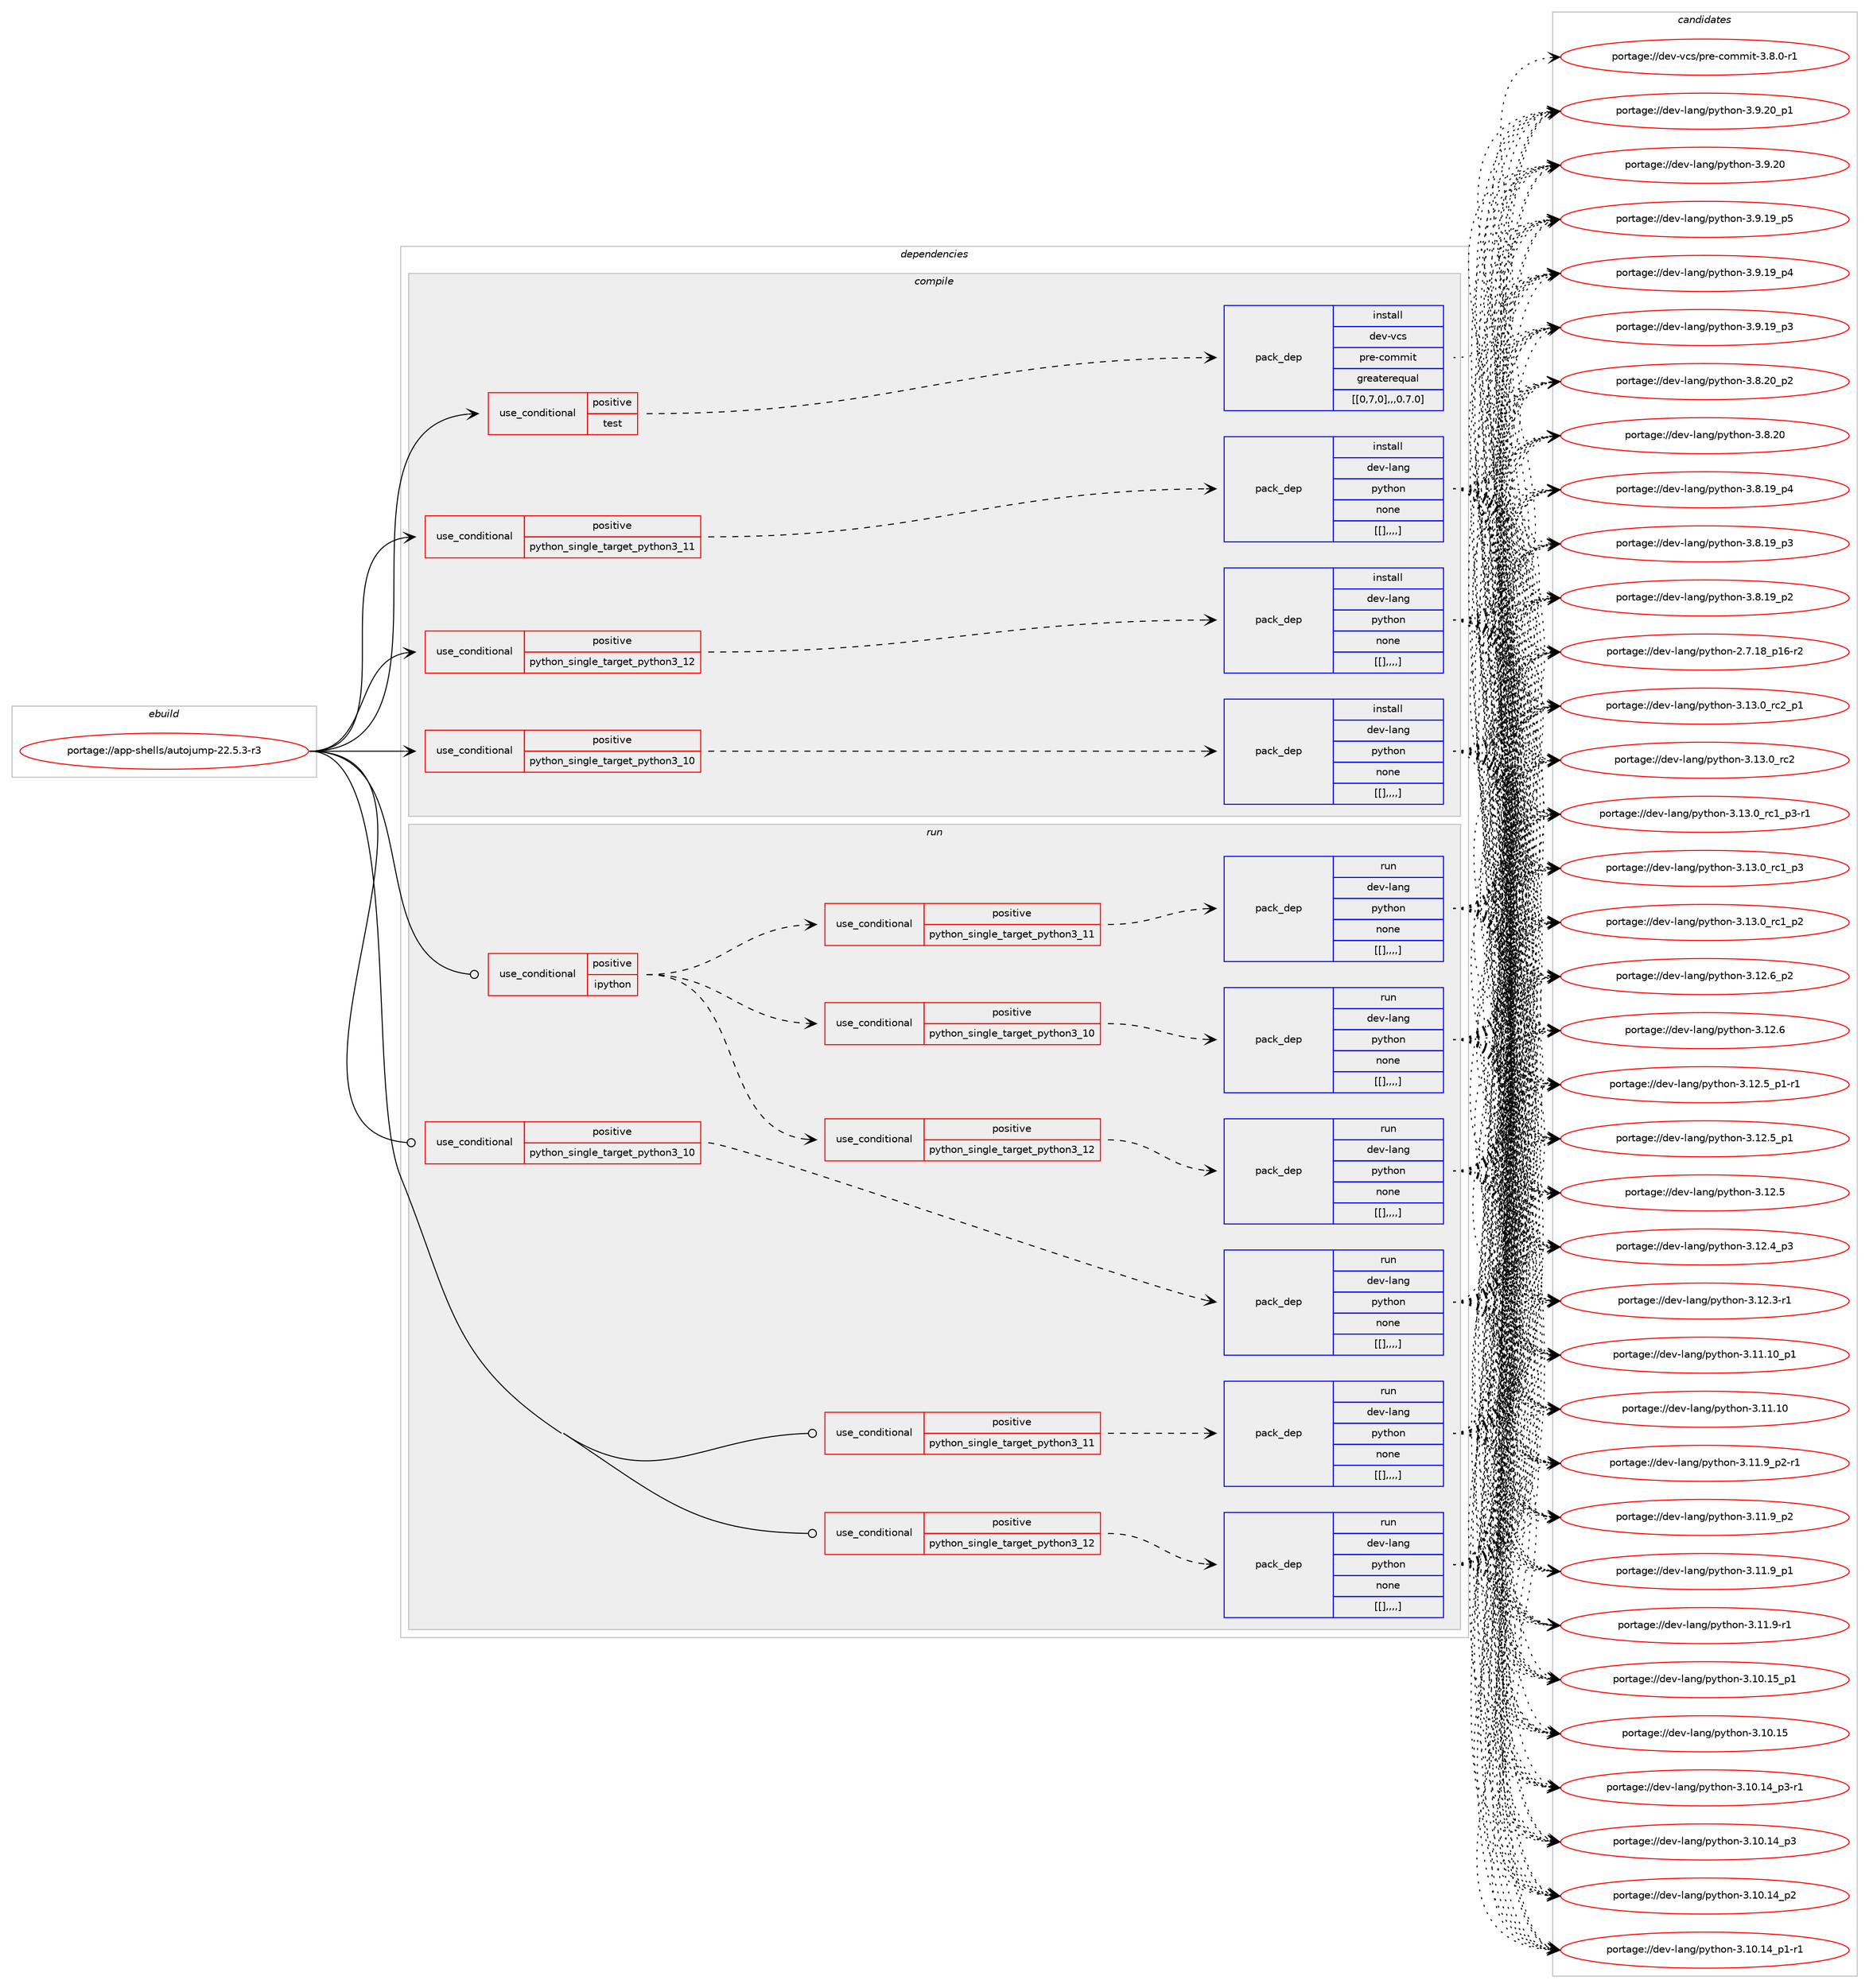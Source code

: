 digraph prolog {

# *************
# Graph options
# *************

newrank=true;
concentrate=true;
compound=true;
graph [rankdir=LR,fontname=Helvetica,fontsize=10,ranksep=1.5];#, ranksep=2.5, nodesep=0.2];
edge  [arrowhead=vee];
node  [fontname=Helvetica,fontsize=10];

# **********
# The ebuild
# **********

subgraph cluster_leftcol {
color=gray;
label=<<i>ebuild</i>>;
id [label="portage://app-shells/autojump-22.5.3-r3", color=red, width=4, href="../app-shells/autojump-22.5.3-r3.svg"];
}

# ****************
# The dependencies
# ****************

subgraph cluster_midcol {
color=gray;
label=<<i>dependencies</i>>;
subgraph cluster_compile {
fillcolor="#eeeeee";
style=filled;
label=<<i>compile</i>>;
subgraph cond14640 {
dependency51985 [label=<<TABLE BORDER="0" CELLBORDER="1" CELLSPACING="0" CELLPADDING="4"><TR><TD ROWSPAN="3" CELLPADDING="10">use_conditional</TD></TR><TR><TD>positive</TD></TR><TR><TD>python_single_target_python3_10</TD></TR></TABLE>>, shape=none, color=red];
subgraph pack36869 {
dependency51986 [label=<<TABLE BORDER="0" CELLBORDER="1" CELLSPACING="0" CELLPADDING="4" WIDTH="220"><TR><TD ROWSPAN="6" CELLPADDING="30">pack_dep</TD></TR><TR><TD WIDTH="110">install</TD></TR><TR><TD>dev-lang</TD></TR><TR><TD>python</TD></TR><TR><TD>none</TD></TR><TR><TD>[[],,,,]</TD></TR></TABLE>>, shape=none, color=blue];
}
dependency51985:e -> dependency51986:w [weight=20,style="dashed",arrowhead="vee"];
}
id:e -> dependency51985:w [weight=20,style="solid",arrowhead="vee"];
subgraph cond14641 {
dependency51987 [label=<<TABLE BORDER="0" CELLBORDER="1" CELLSPACING="0" CELLPADDING="4"><TR><TD ROWSPAN="3" CELLPADDING="10">use_conditional</TD></TR><TR><TD>positive</TD></TR><TR><TD>python_single_target_python3_11</TD></TR></TABLE>>, shape=none, color=red];
subgraph pack36870 {
dependency51988 [label=<<TABLE BORDER="0" CELLBORDER="1" CELLSPACING="0" CELLPADDING="4" WIDTH="220"><TR><TD ROWSPAN="6" CELLPADDING="30">pack_dep</TD></TR><TR><TD WIDTH="110">install</TD></TR><TR><TD>dev-lang</TD></TR><TR><TD>python</TD></TR><TR><TD>none</TD></TR><TR><TD>[[],,,,]</TD></TR></TABLE>>, shape=none, color=blue];
}
dependency51987:e -> dependency51988:w [weight=20,style="dashed",arrowhead="vee"];
}
id:e -> dependency51987:w [weight=20,style="solid",arrowhead="vee"];
subgraph cond14642 {
dependency51989 [label=<<TABLE BORDER="0" CELLBORDER="1" CELLSPACING="0" CELLPADDING="4"><TR><TD ROWSPAN="3" CELLPADDING="10">use_conditional</TD></TR><TR><TD>positive</TD></TR><TR><TD>python_single_target_python3_12</TD></TR></TABLE>>, shape=none, color=red];
subgraph pack36871 {
dependency51990 [label=<<TABLE BORDER="0" CELLBORDER="1" CELLSPACING="0" CELLPADDING="4" WIDTH="220"><TR><TD ROWSPAN="6" CELLPADDING="30">pack_dep</TD></TR><TR><TD WIDTH="110">install</TD></TR><TR><TD>dev-lang</TD></TR><TR><TD>python</TD></TR><TR><TD>none</TD></TR><TR><TD>[[],,,,]</TD></TR></TABLE>>, shape=none, color=blue];
}
dependency51989:e -> dependency51990:w [weight=20,style="dashed",arrowhead="vee"];
}
id:e -> dependency51989:w [weight=20,style="solid",arrowhead="vee"];
subgraph cond14643 {
dependency51991 [label=<<TABLE BORDER="0" CELLBORDER="1" CELLSPACING="0" CELLPADDING="4"><TR><TD ROWSPAN="3" CELLPADDING="10">use_conditional</TD></TR><TR><TD>positive</TD></TR><TR><TD>test</TD></TR></TABLE>>, shape=none, color=red];
subgraph pack36872 {
dependency51992 [label=<<TABLE BORDER="0" CELLBORDER="1" CELLSPACING="0" CELLPADDING="4" WIDTH="220"><TR><TD ROWSPAN="6" CELLPADDING="30">pack_dep</TD></TR><TR><TD WIDTH="110">install</TD></TR><TR><TD>dev-vcs</TD></TR><TR><TD>pre-commit</TD></TR><TR><TD>greaterequal</TD></TR><TR><TD>[[0,7,0],,,0.7.0]</TD></TR></TABLE>>, shape=none, color=blue];
}
dependency51991:e -> dependency51992:w [weight=20,style="dashed",arrowhead="vee"];
}
id:e -> dependency51991:w [weight=20,style="solid",arrowhead="vee"];
}
subgraph cluster_compileandrun {
fillcolor="#eeeeee";
style=filled;
label=<<i>compile and run</i>>;
}
subgraph cluster_run {
fillcolor="#eeeeee";
style=filled;
label=<<i>run</i>>;
subgraph cond14644 {
dependency51993 [label=<<TABLE BORDER="0" CELLBORDER="1" CELLSPACING="0" CELLPADDING="4"><TR><TD ROWSPAN="3" CELLPADDING="10">use_conditional</TD></TR><TR><TD>positive</TD></TR><TR><TD>ipython</TD></TR></TABLE>>, shape=none, color=red];
subgraph cond14645 {
dependency51994 [label=<<TABLE BORDER="0" CELLBORDER="1" CELLSPACING="0" CELLPADDING="4"><TR><TD ROWSPAN="3" CELLPADDING="10">use_conditional</TD></TR><TR><TD>positive</TD></TR><TR><TD>python_single_target_python3_10</TD></TR></TABLE>>, shape=none, color=red];
subgraph pack36873 {
dependency51995 [label=<<TABLE BORDER="0" CELLBORDER="1" CELLSPACING="0" CELLPADDING="4" WIDTH="220"><TR><TD ROWSPAN="6" CELLPADDING="30">pack_dep</TD></TR><TR><TD WIDTH="110">run</TD></TR><TR><TD>dev-lang</TD></TR><TR><TD>python</TD></TR><TR><TD>none</TD></TR><TR><TD>[[],,,,]</TD></TR></TABLE>>, shape=none, color=blue];
}
dependency51994:e -> dependency51995:w [weight=20,style="dashed",arrowhead="vee"];
}
dependency51993:e -> dependency51994:w [weight=20,style="dashed",arrowhead="vee"];
subgraph cond14646 {
dependency51996 [label=<<TABLE BORDER="0" CELLBORDER="1" CELLSPACING="0" CELLPADDING="4"><TR><TD ROWSPAN="3" CELLPADDING="10">use_conditional</TD></TR><TR><TD>positive</TD></TR><TR><TD>python_single_target_python3_11</TD></TR></TABLE>>, shape=none, color=red];
subgraph pack36874 {
dependency51997 [label=<<TABLE BORDER="0" CELLBORDER="1" CELLSPACING="0" CELLPADDING="4" WIDTH="220"><TR><TD ROWSPAN="6" CELLPADDING="30">pack_dep</TD></TR><TR><TD WIDTH="110">run</TD></TR><TR><TD>dev-lang</TD></TR><TR><TD>python</TD></TR><TR><TD>none</TD></TR><TR><TD>[[],,,,]</TD></TR></TABLE>>, shape=none, color=blue];
}
dependency51996:e -> dependency51997:w [weight=20,style="dashed",arrowhead="vee"];
}
dependency51993:e -> dependency51996:w [weight=20,style="dashed",arrowhead="vee"];
subgraph cond14647 {
dependency51998 [label=<<TABLE BORDER="0" CELLBORDER="1" CELLSPACING="0" CELLPADDING="4"><TR><TD ROWSPAN="3" CELLPADDING="10">use_conditional</TD></TR><TR><TD>positive</TD></TR><TR><TD>python_single_target_python3_12</TD></TR></TABLE>>, shape=none, color=red];
subgraph pack36875 {
dependency51999 [label=<<TABLE BORDER="0" CELLBORDER="1" CELLSPACING="0" CELLPADDING="4" WIDTH="220"><TR><TD ROWSPAN="6" CELLPADDING="30">pack_dep</TD></TR><TR><TD WIDTH="110">run</TD></TR><TR><TD>dev-lang</TD></TR><TR><TD>python</TD></TR><TR><TD>none</TD></TR><TR><TD>[[],,,,]</TD></TR></TABLE>>, shape=none, color=blue];
}
dependency51998:e -> dependency51999:w [weight=20,style="dashed",arrowhead="vee"];
}
dependency51993:e -> dependency51998:w [weight=20,style="dashed",arrowhead="vee"];
}
id:e -> dependency51993:w [weight=20,style="solid",arrowhead="odot"];
subgraph cond14648 {
dependency52000 [label=<<TABLE BORDER="0" CELLBORDER="1" CELLSPACING="0" CELLPADDING="4"><TR><TD ROWSPAN="3" CELLPADDING="10">use_conditional</TD></TR><TR><TD>positive</TD></TR><TR><TD>python_single_target_python3_10</TD></TR></TABLE>>, shape=none, color=red];
subgraph pack36876 {
dependency52001 [label=<<TABLE BORDER="0" CELLBORDER="1" CELLSPACING="0" CELLPADDING="4" WIDTH="220"><TR><TD ROWSPAN="6" CELLPADDING="30">pack_dep</TD></TR><TR><TD WIDTH="110">run</TD></TR><TR><TD>dev-lang</TD></TR><TR><TD>python</TD></TR><TR><TD>none</TD></TR><TR><TD>[[],,,,]</TD></TR></TABLE>>, shape=none, color=blue];
}
dependency52000:e -> dependency52001:w [weight=20,style="dashed",arrowhead="vee"];
}
id:e -> dependency52000:w [weight=20,style="solid",arrowhead="odot"];
subgraph cond14649 {
dependency52002 [label=<<TABLE BORDER="0" CELLBORDER="1" CELLSPACING="0" CELLPADDING="4"><TR><TD ROWSPAN="3" CELLPADDING="10">use_conditional</TD></TR><TR><TD>positive</TD></TR><TR><TD>python_single_target_python3_11</TD></TR></TABLE>>, shape=none, color=red];
subgraph pack36877 {
dependency52003 [label=<<TABLE BORDER="0" CELLBORDER="1" CELLSPACING="0" CELLPADDING="4" WIDTH="220"><TR><TD ROWSPAN="6" CELLPADDING="30">pack_dep</TD></TR><TR><TD WIDTH="110">run</TD></TR><TR><TD>dev-lang</TD></TR><TR><TD>python</TD></TR><TR><TD>none</TD></TR><TR><TD>[[],,,,]</TD></TR></TABLE>>, shape=none, color=blue];
}
dependency52002:e -> dependency52003:w [weight=20,style="dashed",arrowhead="vee"];
}
id:e -> dependency52002:w [weight=20,style="solid",arrowhead="odot"];
subgraph cond14650 {
dependency52004 [label=<<TABLE BORDER="0" CELLBORDER="1" CELLSPACING="0" CELLPADDING="4"><TR><TD ROWSPAN="3" CELLPADDING="10">use_conditional</TD></TR><TR><TD>positive</TD></TR><TR><TD>python_single_target_python3_12</TD></TR></TABLE>>, shape=none, color=red];
subgraph pack36878 {
dependency52005 [label=<<TABLE BORDER="0" CELLBORDER="1" CELLSPACING="0" CELLPADDING="4" WIDTH="220"><TR><TD ROWSPAN="6" CELLPADDING="30">pack_dep</TD></TR><TR><TD WIDTH="110">run</TD></TR><TR><TD>dev-lang</TD></TR><TR><TD>python</TD></TR><TR><TD>none</TD></TR><TR><TD>[[],,,,]</TD></TR></TABLE>>, shape=none, color=blue];
}
dependency52004:e -> dependency52005:w [weight=20,style="dashed",arrowhead="vee"];
}
id:e -> dependency52004:w [weight=20,style="solid",arrowhead="odot"];
}
}

# **************
# The candidates
# **************

subgraph cluster_choices {
rank=same;
color=gray;
label=<<i>candidates</i>>;

subgraph choice36869 {
color=black;
nodesep=1;
choice100101118451089711010347112121116104111110455146495146489511499509511249 [label="portage://dev-lang/python-3.13.0_rc2_p1", color=red, width=4,href="../dev-lang/python-3.13.0_rc2_p1.svg"];
choice10010111845108971101034711212111610411111045514649514648951149950 [label="portage://dev-lang/python-3.13.0_rc2", color=red, width=4,href="../dev-lang/python-3.13.0_rc2.svg"];
choice1001011184510897110103471121211161041111104551464951464895114994995112514511449 [label="portage://dev-lang/python-3.13.0_rc1_p3-r1", color=red, width=4,href="../dev-lang/python-3.13.0_rc1_p3-r1.svg"];
choice100101118451089711010347112121116104111110455146495146489511499499511251 [label="portage://dev-lang/python-3.13.0_rc1_p3", color=red, width=4,href="../dev-lang/python-3.13.0_rc1_p3.svg"];
choice100101118451089711010347112121116104111110455146495146489511499499511250 [label="portage://dev-lang/python-3.13.0_rc1_p2", color=red, width=4,href="../dev-lang/python-3.13.0_rc1_p2.svg"];
choice100101118451089711010347112121116104111110455146495046549511250 [label="portage://dev-lang/python-3.12.6_p2", color=red, width=4,href="../dev-lang/python-3.12.6_p2.svg"];
choice10010111845108971101034711212111610411111045514649504654 [label="portage://dev-lang/python-3.12.6", color=red, width=4,href="../dev-lang/python-3.12.6.svg"];
choice1001011184510897110103471121211161041111104551464950465395112494511449 [label="portage://dev-lang/python-3.12.5_p1-r1", color=red, width=4,href="../dev-lang/python-3.12.5_p1-r1.svg"];
choice100101118451089711010347112121116104111110455146495046539511249 [label="portage://dev-lang/python-3.12.5_p1", color=red, width=4,href="../dev-lang/python-3.12.5_p1.svg"];
choice10010111845108971101034711212111610411111045514649504653 [label="portage://dev-lang/python-3.12.5", color=red, width=4,href="../dev-lang/python-3.12.5.svg"];
choice100101118451089711010347112121116104111110455146495046529511251 [label="portage://dev-lang/python-3.12.4_p3", color=red, width=4,href="../dev-lang/python-3.12.4_p3.svg"];
choice100101118451089711010347112121116104111110455146495046514511449 [label="portage://dev-lang/python-3.12.3-r1", color=red, width=4,href="../dev-lang/python-3.12.3-r1.svg"];
choice10010111845108971101034711212111610411111045514649494649489511249 [label="portage://dev-lang/python-3.11.10_p1", color=red, width=4,href="../dev-lang/python-3.11.10_p1.svg"];
choice1001011184510897110103471121211161041111104551464949464948 [label="portage://dev-lang/python-3.11.10", color=red, width=4,href="../dev-lang/python-3.11.10.svg"];
choice1001011184510897110103471121211161041111104551464949465795112504511449 [label="portage://dev-lang/python-3.11.9_p2-r1", color=red, width=4,href="../dev-lang/python-3.11.9_p2-r1.svg"];
choice100101118451089711010347112121116104111110455146494946579511250 [label="portage://dev-lang/python-3.11.9_p2", color=red, width=4,href="../dev-lang/python-3.11.9_p2.svg"];
choice100101118451089711010347112121116104111110455146494946579511249 [label="portage://dev-lang/python-3.11.9_p1", color=red, width=4,href="../dev-lang/python-3.11.9_p1.svg"];
choice100101118451089711010347112121116104111110455146494946574511449 [label="portage://dev-lang/python-3.11.9-r1", color=red, width=4,href="../dev-lang/python-3.11.9-r1.svg"];
choice10010111845108971101034711212111610411111045514649484649539511249 [label="portage://dev-lang/python-3.10.15_p1", color=red, width=4,href="../dev-lang/python-3.10.15_p1.svg"];
choice1001011184510897110103471121211161041111104551464948464953 [label="portage://dev-lang/python-3.10.15", color=red, width=4,href="../dev-lang/python-3.10.15.svg"];
choice100101118451089711010347112121116104111110455146494846495295112514511449 [label="portage://dev-lang/python-3.10.14_p3-r1", color=red, width=4,href="../dev-lang/python-3.10.14_p3-r1.svg"];
choice10010111845108971101034711212111610411111045514649484649529511251 [label="portage://dev-lang/python-3.10.14_p3", color=red, width=4,href="../dev-lang/python-3.10.14_p3.svg"];
choice10010111845108971101034711212111610411111045514649484649529511250 [label="portage://dev-lang/python-3.10.14_p2", color=red, width=4,href="../dev-lang/python-3.10.14_p2.svg"];
choice100101118451089711010347112121116104111110455146494846495295112494511449 [label="portage://dev-lang/python-3.10.14_p1-r1", color=red, width=4,href="../dev-lang/python-3.10.14_p1-r1.svg"];
choice100101118451089711010347112121116104111110455146574650489511249 [label="portage://dev-lang/python-3.9.20_p1", color=red, width=4,href="../dev-lang/python-3.9.20_p1.svg"];
choice10010111845108971101034711212111610411111045514657465048 [label="portage://dev-lang/python-3.9.20", color=red, width=4,href="../dev-lang/python-3.9.20.svg"];
choice100101118451089711010347112121116104111110455146574649579511253 [label="portage://dev-lang/python-3.9.19_p5", color=red, width=4,href="../dev-lang/python-3.9.19_p5.svg"];
choice100101118451089711010347112121116104111110455146574649579511252 [label="portage://dev-lang/python-3.9.19_p4", color=red, width=4,href="../dev-lang/python-3.9.19_p4.svg"];
choice100101118451089711010347112121116104111110455146574649579511251 [label="portage://dev-lang/python-3.9.19_p3", color=red, width=4,href="../dev-lang/python-3.9.19_p3.svg"];
choice100101118451089711010347112121116104111110455146564650489511250 [label="portage://dev-lang/python-3.8.20_p2", color=red, width=4,href="../dev-lang/python-3.8.20_p2.svg"];
choice10010111845108971101034711212111610411111045514656465048 [label="portage://dev-lang/python-3.8.20", color=red, width=4,href="../dev-lang/python-3.8.20.svg"];
choice100101118451089711010347112121116104111110455146564649579511252 [label="portage://dev-lang/python-3.8.19_p4", color=red, width=4,href="../dev-lang/python-3.8.19_p4.svg"];
choice100101118451089711010347112121116104111110455146564649579511251 [label="portage://dev-lang/python-3.8.19_p3", color=red, width=4,href="../dev-lang/python-3.8.19_p3.svg"];
choice100101118451089711010347112121116104111110455146564649579511250 [label="portage://dev-lang/python-3.8.19_p2", color=red, width=4,href="../dev-lang/python-3.8.19_p2.svg"];
choice100101118451089711010347112121116104111110455046554649569511249544511450 [label="portage://dev-lang/python-2.7.18_p16-r2", color=red, width=4,href="../dev-lang/python-2.7.18_p16-r2.svg"];
dependency51986:e -> choice100101118451089711010347112121116104111110455146495146489511499509511249:w [style=dotted,weight="100"];
dependency51986:e -> choice10010111845108971101034711212111610411111045514649514648951149950:w [style=dotted,weight="100"];
dependency51986:e -> choice1001011184510897110103471121211161041111104551464951464895114994995112514511449:w [style=dotted,weight="100"];
dependency51986:e -> choice100101118451089711010347112121116104111110455146495146489511499499511251:w [style=dotted,weight="100"];
dependency51986:e -> choice100101118451089711010347112121116104111110455146495146489511499499511250:w [style=dotted,weight="100"];
dependency51986:e -> choice100101118451089711010347112121116104111110455146495046549511250:w [style=dotted,weight="100"];
dependency51986:e -> choice10010111845108971101034711212111610411111045514649504654:w [style=dotted,weight="100"];
dependency51986:e -> choice1001011184510897110103471121211161041111104551464950465395112494511449:w [style=dotted,weight="100"];
dependency51986:e -> choice100101118451089711010347112121116104111110455146495046539511249:w [style=dotted,weight="100"];
dependency51986:e -> choice10010111845108971101034711212111610411111045514649504653:w [style=dotted,weight="100"];
dependency51986:e -> choice100101118451089711010347112121116104111110455146495046529511251:w [style=dotted,weight="100"];
dependency51986:e -> choice100101118451089711010347112121116104111110455146495046514511449:w [style=dotted,weight="100"];
dependency51986:e -> choice10010111845108971101034711212111610411111045514649494649489511249:w [style=dotted,weight="100"];
dependency51986:e -> choice1001011184510897110103471121211161041111104551464949464948:w [style=dotted,weight="100"];
dependency51986:e -> choice1001011184510897110103471121211161041111104551464949465795112504511449:w [style=dotted,weight="100"];
dependency51986:e -> choice100101118451089711010347112121116104111110455146494946579511250:w [style=dotted,weight="100"];
dependency51986:e -> choice100101118451089711010347112121116104111110455146494946579511249:w [style=dotted,weight="100"];
dependency51986:e -> choice100101118451089711010347112121116104111110455146494946574511449:w [style=dotted,weight="100"];
dependency51986:e -> choice10010111845108971101034711212111610411111045514649484649539511249:w [style=dotted,weight="100"];
dependency51986:e -> choice1001011184510897110103471121211161041111104551464948464953:w [style=dotted,weight="100"];
dependency51986:e -> choice100101118451089711010347112121116104111110455146494846495295112514511449:w [style=dotted,weight="100"];
dependency51986:e -> choice10010111845108971101034711212111610411111045514649484649529511251:w [style=dotted,weight="100"];
dependency51986:e -> choice10010111845108971101034711212111610411111045514649484649529511250:w [style=dotted,weight="100"];
dependency51986:e -> choice100101118451089711010347112121116104111110455146494846495295112494511449:w [style=dotted,weight="100"];
dependency51986:e -> choice100101118451089711010347112121116104111110455146574650489511249:w [style=dotted,weight="100"];
dependency51986:e -> choice10010111845108971101034711212111610411111045514657465048:w [style=dotted,weight="100"];
dependency51986:e -> choice100101118451089711010347112121116104111110455146574649579511253:w [style=dotted,weight="100"];
dependency51986:e -> choice100101118451089711010347112121116104111110455146574649579511252:w [style=dotted,weight="100"];
dependency51986:e -> choice100101118451089711010347112121116104111110455146574649579511251:w [style=dotted,weight="100"];
dependency51986:e -> choice100101118451089711010347112121116104111110455146564650489511250:w [style=dotted,weight="100"];
dependency51986:e -> choice10010111845108971101034711212111610411111045514656465048:w [style=dotted,weight="100"];
dependency51986:e -> choice100101118451089711010347112121116104111110455146564649579511252:w [style=dotted,weight="100"];
dependency51986:e -> choice100101118451089711010347112121116104111110455146564649579511251:w [style=dotted,weight="100"];
dependency51986:e -> choice100101118451089711010347112121116104111110455146564649579511250:w [style=dotted,weight="100"];
dependency51986:e -> choice100101118451089711010347112121116104111110455046554649569511249544511450:w [style=dotted,weight="100"];
}
subgraph choice36870 {
color=black;
nodesep=1;
choice100101118451089711010347112121116104111110455146495146489511499509511249 [label="portage://dev-lang/python-3.13.0_rc2_p1", color=red, width=4,href="../dev-lang/python-3.13.0_rc2_p1.svg"];
choice10010111845108971101034711212111610411111045514649514648951149950 [label="portage://dev-lang/python-3.13.0_rc2", color=red, width=4,href="../dev-lang/python-3.13.0_rc2.svg"];
choice1001011184510897110103471121211161041111104551464951464895114994995112514511449 [label="portage://dev-lang/python-3.13.0_rc1_p3-r1", color=red, width=4,href="../dev-lang/python-3.13.0_rc1_p3-r1.svg"];
choice100101118451089711010347112121116104111110455146495146489511499499511251 [label="portage://dev-lang/python-3.13.0_rc1_p3", color=red, width=4,href="../dev-lang/python-3.13.0_rc1_p3.svg"];
choice100101118451089711010347112121116104111110455146495146489511499499511250 [label="portage://dev-lang/python-3.13.0_rc1_p2", color=red, width=4,href="../dev-lang/python-3.13.0_rc1_p2.svg"];
choice100101118451089711010347112121116104111110455146495046549511250 [label="portage://dev-lang/python-3.12.6_p2", color=red, width=4,href="../dev-lang/python-3.12.6_p2.svg"];
choice10010111845108971101034711212111610411111045514649504654 [label="portage://dev-lang/python-3.12.6", color=red, width=4,href="../dev-lang/python-3.12.6.svg"];
choice1001011184510897110103471121211161041111104551464950465395112494511449 [label="portage://dev-lang/python-3.12.5_p1-r1", color=red, width=4,href="../dev-lang/python-3.12.5_p1-r1.svg"];
choice100101118451089711010347112121116104111110455146495046539511249 [label="portage://dev-lang/python-3.12.5_p1", color=red, width=4,href="../dev-lang/python-3.12.5_p1.svg"];
choice10010111845108971101034711212111610411111045514649504653 [label="portage://dev-lang/python-3.12.5", color=red, width=4,href="../dev-lang/python-3.12.5.svg"];
choice100101118451089711010347112121116104111110455146495046529511251 [label="portage://dev-lang/python-3.12.4_p3", color=red, width=4,href="../dev-lang/python-3.12.4_p3.svg"];
choice100101118451089711010347112121116104111110455146495046514511449 [label="portage://dev-lang/python-3.12.3-r1", color=red, width=4,href="../dev-lang/python-3.12.3-r1.svg"];
choice10010111845108971101034711212111610411111045514649494649489511249 [label="portage://dev-lang/python-3.11.10_p1", color=red, width=4,href="../dev-lang/python-3.11.10_p1.svg"];
choice1001011184510897110103471121211161041111104551464949464948 [label="portage://dev-lang/python-3.11.10", color=red, width=4,href="../dev-lang/python-3.11.10.svg"];
choice1001011184510897110103471121211161041111104551464949465795112504511449 [label="portage://dev-lang/python-3.11.9_p2-r1", color=red, width=4,href="../dev-lang/python-3.11.9_p2-r1.svg"];
choice100101118451089711010347112121116104111110455146494946579511250 [label="portage://dev-lang/python-3.11.9_p2", color=red, width=4,href="../dev-lang/python-3.11.9_p2.svg"];
choice100101118451089711010347112121116104111110455146494946579511249 [label="portage://dev-lang/python-3.11.9_p1", color=red, width=4,href="../dev-lang/python-3.11.9_p1.svg"];
choice100101118451089711010347112121116104111110455146494946574511449 [label="portage://dev-lang/python-3.11.9-r1", color=red, width=4,href="../dev-lang/python-3.11.9-r1.svg"];
choice10010111845108971101034711212111610411111045514649484649539511249 [label="portage://dev-lang/python-3.10.15_p1", color=red, width=4,href="../dev-lang/python-3.10.15_p1.svg"];
choice1001011184510897110103471121211161041111104551464948464953 [label="portage://dev-lang/python-3.10.15", color=red, width=4,href="../dev-lang/python-3.10.15.svg"];
choice100101118451089711010347112121116104111110455146494846495295112514511449 [label="portage://dev-lang/python-3.10.14_p3-r1", color=red, width=4,href="../dev-lang/python-3.10.14_p3-r1.svg"];
choice10010111845108971101034711212111610411111045514649484649529511251 [label="portage://dev-lang/python-3.10.14_p3", color=red, width=4,href="../dev-lang/python-3.10.14_p3.svg"];
choice10010111845108971101034711212111610411111045514649484649529511250 [label="portage://dev-lang/python-3.10.14_p2", color=red, width=4,href="../dev-lang/python-3.10.14_p2.svg"];
choice100101118451089711010347112121116104111110455146494846495295112494511449 [label="portage://dev-lang/python-3.10.14_p1-r1", color=red, width=4,href="../dev-lang/python-3.10.14_p1-r1.svg"];
choice100101118451089711010347112121116104111110455146574650489511249 [label="portage://dev-lang/python-3.9.20_p1", color=red, width=4,href="../dev-lang/python-3.9.20_p1.svg"];
choice10010111845108971101034711212111610411111045514657465048 [label="portage://dev-lang/python-3.9.20", color=red, width=4,href="../dev-lang/python-3.9.20.svg"];
choice100101118451089711010347112121116104111110455146574649579511253 [label="portage://dev-lang/python-3.9.19_p5", color=red, width=4,href="../dev-lang/python-3.9.19_p5.svg"];
choice100101118451089711010347112121116104111110455146574649579511252 [label="portage://dev-lang/python-3.9.19_p4", color=red, width=4,href="../dev-lang/python-3.9.19_p4.svg"];
choice100101118451089711010347112121116104111110455146574649579511251 [label="portage://dev-lang/python-3.9.19_p3", color=red, width=4,href="../dev-lang/python-3.9.19_p3.svg"];
choice100101118451089711010347112121116104111110455146564650489511250 [label="portage://dev-lang/python-3.8.20_p2", color=red, width=4,href="../dev-lang/python-3.8.20_p2.svg"];
choice10010111845108971101034711212111610411111045514656465048 [label="portage://dev-lang/python-3.8.20", color=red, width=4,href="../dev-lang/python-3.8.20.svg"];
choice100101118451089711010347112121116104111110455146564649579511252 [label="portage://dev-lang/python-3.8.19_p4", color=red, width=4,href="../dev-lang/python-3.8.19_p4.svg"];
choice100101118451089711010347112121116104111110455146564649579511251 [label="portage://dev-lang/python-3.8.19_p3", color=red, width=4,href="../dev-lang/python-3.8.19_p3.svg"];
choice100101118451089711010347112121116104111110455146564649579511250 [label="portage://dev-lang/python-3.8.19_p2", color=red, width=4,href="../dev-lang/python-3.8.19_p2.svg"];
choice100101118451089711010347112121116104111110455046554649569511249544511450 [label="portage://dev-lang/python-2.7.18_p16-r2", color=red, width=4,href="../dev-lang/python-2.7.18_p16-r2.svg"];
dependency51988:e -> choice100101118451089711010347112121116104111110455146495146489511499509511249:w [style=dotted,weight="100"];
dependency51988:e -> choice10010111845108971101034711212111610411111045514649514648951149950:w [style=dotted,weight="100"];
dependency51988:e -> choice1001011184510897110103471121211161041111104551464951464895114994995112514511449:w [style=dotted,weight="100"];
dependency51988:e -> choice100101118451089711010347112121116104111110455146495146489511499499511251:w [style=dotted,weight="100"];
dependency51988:e -> choice100101118451089711010347112121116104111110455146495146489511499499511250:w [style=dotted,weight="100"];
dependency51988:e -> choice100101118451089711010347112121116104111110455146495046549511250:w [style=dotted,weight="100"];
dependency51988:e -> choice10010111845108971101034711212111610411111045514649504654:w [style=dotted,weight="100"];
dependency51988:e -> choice1001011184510897110103471121211161041111104551464950465395112494511449:w [style=dotted,weight="100"];
dependency51988:e -> choice100101118451089711010347112121116104111110455146495046539511249:w [style=dotted,weight="100"];
dependency51988:e -> choice10010111845108971101034711212111610411111045514649504653:w [style=dotted,weight="100"];
dependency51988:e -> choice100101118451089711010347112121116104111110455146495046529511251:w [style=dotted,weight="100"];
dependency51988:e -> choice100101118451089711010347112121116104111110455146495046514511449:w [style=dotted,weight="100"];
dependency51988:e -> choice10010111845108971101034711212111610411111045514649494649489511249:w [style=dotted,weight="100"];
dependency51988:e -> choice1001011184510897110103471121211161041111104551464949464948:w [style=dotted,weight="100"];
dependency51988:e -> choice1001011184510897110103471121211161041111104551464949465795112504511449:w [style=dotted,weight="100"];
dependency51988:e -> choice100101118451089711010347112121116104111110455146494946579511250:w [style=dotted,weight="100"];
dependency51988:e -> choice100101118451089711010347112121116104111110455146494946579511249:w [style=dotted,weight="100"];
dependency51988:e -> choice100101118451089711010347112121116104111110455146494946574511449:w [style=dotted,weight="100"];
dependency51988:e -> choice10010111845108971101034711212111610411111045514649484649539511249:w [style=dotted,weight="100"];
dependency51988:e -> choice1001011184510897110103471121211161041111104551464948464953:w [style=dotted,weight="100"];
dependency51988:e -> choice100101118451089711010347112121116104111110455146494846495295112514511449:w [style=dotted,weight="100"];
dependency51988:e -> choice10010111845108971101034711212111610411111045514649484649529511251:w [style=dotted,weight="100"];
dependency51988:e -> choice10010111845108971101034711212111610411111045514649484649529511250:w [style=dotted,weight="100"];
dependency51988:e -> choice100101118451089711010347112121116104111110455146494846495295112494511449:w [style=dotted,weight="100"];
dependency51988:e -> choice100101118451089711010347112121116104111110455146574650489511249:w [style=dotted,weight="100"];
dependency51988:e -> choice10010111845108971101034711212111610411111045514657465048:w [style=dotted,weight="100"];
dependency51988:e -> choice100101118451089711010347112121116104111110455146574649579511253:w [style=dotted,weight="100"];
dependency51988:e -> choice100101118451089711010347112121116104111110455146574649579511252:w [style=dotted,weight="100"];
dependency51988:e -> choice100101118451089711010347112121116104111110455146574649579511251:w [style=dotted,weight="100"];
dependency51988:e -> choice100101118451089711010347112121116104111110455146564650489511250:w [style=dotted,weight="100"];
dependency51988:e -> choice10010111845108971101034711212111610411111045514656465048:w [style=dotted,weight="100"];
dependency51988:e -> choice100101118451089711010347112121116104111110455146564649579511252:w [style=dotted,weight="100"];
dependency51988:e -> choice100101118451089711010347112121116104111110455146564649579511251:w [style=dotted,weight="100"];
dependency51988:e -> choice100101118451089711010347112121116104111110455146564649579511250:w [style=dotted,weight="100"];
dependency51988:e -> choice100101118451089711010347112121116104111110455046554649569511249544511450:w [style=dotted,weight="100"];
}
subgraph choice36871 {
color=black;
nodesep=1;
choice100101118451089711010347112121116104111110455146495146489511499509511249 [label="portage://dev-lang/python-3.13.0_rc2_p1", color=red, width=4,href="../dev-lang/python-3.13.0_rc2_p1.svg"];
choice10010111845108971101034711212111610411111045514649514648951149950 [label="portage://dev-lang/python-3.13.0_rc2", color=red, width=4,href="../dev-lang/python-3.13.0_rc2.svg"];
choice1001011184510897110103471121211161041111104551464951464895114994995112514511449 [label="portage://dev-lang/python-3.13.0_rc1_p3-r1", color=red, width=4,href="../dev-lang/python-3.13.0_rc1_p3-r1.svg"];
choice100101118451089711010347112121116104111110455146495146489511499499511251 [label="portage://dev-lang/python-3.13.0_rc1_p3", color=red, width=4,href="../dev-lang/python-3.13.0_rc1_p3.svg"];
choice100101118451089711010347112121116104111110455146495146489511499499511250 [label="portage://dev-lang/python-3.13.0_rc1_p2", color=red, width=4,href="../dev-lang/python-3.13.0_rc1_p2.svg"];
choice100101118451089711010347112121116104111110455146495046549511250 [label="portage://dev-lang/python-3.12.6_p2", color=red, width=4,href="../dev-lang/python-3.12.6_p2.svg"];
choice10010111845108971101034711212111610411111045514649504654 [label="portage://dev-lang/python-3.12.6", color=red, width=4,href="../dev-lang/python-3.12.6.svg"];
choice1001011184510897110103471121211161041111104551464950465395112494511449 [label="portage://dev-lang/python-3.12.5_p1-r1", color=red, width=4,href="../dev-lang/python-3.12.5_p1-r1.svg"];
choice100101118451089711010347112121116104111110455146495046539511249 [label="portage://dev-lang/python-3.12.5_p1", color=red, width=4,href="../dev-lang/python-3.12.5_p1.svg"];
choice10010111845108971101034711212111610411111045514649504653 [label="portage://dev-lang/python-3.12.5", color=red, width=4,href="../dev-lang/python-3.12.5.svg"];
choice100101118451089711010347112121116104111110455146495046529511251 [label="portage://dev-lang/python-3.12.4_p3", color=red, width=4,href="../dev-lang/python-3.12.4_p3.svg"];
choice100101118451089711010347112121116104111110455146495046514511449 [label="portage://dev-lang/python-3.12.3-r1", color=red, width=4,href="../dev-lang/python-3.12.3-r1.svg"];
choice10010111845108971101034711212111610411111045514649494649489511249 [label="portage://dev-lang/python-3.11.10_p1", color=red, width=4,href="../dev-lang/python-3.11.10_p1.svg"];
choice1001011184510897110103471121211161041111104551464949464948 [label="portage://dev-lang/python-3.11.10", color=red, width=4,href="../dev-lang/python-3.11.10.svg"];
choice1001011184510897110103471121211161041111104551464949465795112504511449 [label="portage://dev-lang/python-3.11.9_p2-r1", color=red, width=4,href="../dev-lang/python-3.11.9_p2-r1.svg"];
choice100101118451089711010347112121116104111110455146494946579511250 [label="portage://dev-lang/python-3.11.9_p2", color=red, width=4,href="../dev-lang/python-3.11.9_p2.svg"];
choice100101118451089711010347112121116104111110455146494946579511249 [label="portage://dev-lang/python-3.11.9_p1", color=red, width=4,href="../dev-lang/python-3.11.9_p1.svg"];
choice100101118451089711010347112121116104111110455146494946574511449 [label="portage://dev-lang/python-3.11.9-r1", color=red, width=4,href="../dev-lang/python-3.11.9-r1.svg"];
choice10010111845108971101034711212111610411111045514649484649539511249 [label="portage://dev-lang/python-3.10.15_p1", color=red, width=4,href="../dev-lang/python-3.10.15_p1.svg"];
choice1001011184510897110103471121211161041111104551464948464953 [label="portage://dev-lang/python-3.10.15", color=red, width=4,href="../dev-lang/python-3.10.15.svg"];
choice100101118451089711010347112121116104111110455146494846495295112514511449 [label="portage://dev-lang/python-3.10.14_p3-r1", color=red, width=4,href="../dev-lang/python-3.10.14_p3-r1.svg"];
choice10010111845108971101034711212111610411111045514649484649529511251 [label="portage://dev-lang/python-3.10.14_p3", color=red, width=4,href="../dev-lang/python-3.10.14_p3.svg"];
choice10010111845108971101034711212111610411111045514649484649529511250 [label="portage://dev-lang/python-3.10.14_p2", color=red, width=4,href="../dev-lang/python-3.10.14_p2.svg"];
choice100101118451089711010347112121116104111110455146494846495295112494511449 [label="portage://dev-lang/python-3.10.14_p1-r1", color=red, width=4,href="../dev-lang/python-3.10.14_p1-r1.svg"];
choice100101118451089711010347112121116104111110455146574650489511249 [label="portage://dev-lang/python-3.9.20_p1", color=red, width=4,href="../dev-lang/python-3.9.20_p1.svg"];
choice10010111845108971101034711212111610411111045514657465048 [label="portage://dev-lang/python-3.9.20", color=red, width=4,href="../dev-lang/python-3.9.20.svg"];
choice100101118451089711010347112121116104111110455146574649579511253 [label="portage://dev-lang/python-3.9.19_p5", color=red, width=4,href="../dev-lang/python-3.9.19_p5.svg"];
choice100101118451089711010347112121116104111110455146574649579511252 [label="portage://dev-lang/python-3.9.19_p4", color=red, width=4,href="../dev-lang/python-3.9.19_p4.svg"];
choice100101118451089711010347112121116104111110455146574649579511251 [label="portage://dev-lang/python-3.9.19_p3", color=red, width=4,href="../dev-lang/python-3.9.19_p3.svg"];
choice100101118451089711010347112121116104111110455146564650489511250 [label="portage://dev-lang/python-3.8.20_p2", color=red, width=4,href="../dev-lang/python-3.8.20_p2.svg"];
choice10010111845108971101034711212111610411111045514656465048 [label="portage://dev-lang/python-3.8.20", color=red, width=4,href="../dev-lang/python-3.8.20.svg"];
choice100101118451089711010347112121116104111110455146564649579511252 [label="portage://dev-lang/python-3.8.19_p4", color=red, width=4,href="../dev-lang/python-3.8.19_p4.svg"];
choice100101118451089711010347112121116104111110455146564649579511251 [label="portage://dev-lang/python-3.8.19_p3", color=red, width=4,href="../dev-lang/python-3.8.19_p3.svg"];
choice100101118451089711010347112121116104111110455146564649579511250 [label="portage://dev-lang/python-3.8.19_p2", color=red, width=4,href="../dev-lang/python-3.8.19_p2.svg"];
choice100101118451089711010347112121116104111110455046554649569511249544511450 [label="portage://dev-lang/python-2.7.18_p16-r2", color=red, width=4,href="../dev-lang/python-2.7.18_p16-r2.svg"];
dependency51990:e -> choice100101118451089711010347112121116104111110455146495146489511499509511249:w [style=dotted,weight="100"];
dependency51990:e -> choice10010111845108971101034711212111610411111045514649514648951149950:w [style=dotted,weight="100"];
dependency51990:e -> choice1001011184510897110103471121211161041111104551464951464895114994995112514511449:w [style=dotted,weight="100"];
dependency51990:e -> choice100101118451089711010347112121116104111110455146495146489511499499511251:w [style=dotted,weight="100"];
dependency51990:e -> choice100101118451089711010347112121116104111110455146495146489511499499511250:w [style=dotted,weight="100"];
dependency51990:e -> choice100101118451089711010347112121116104111110455146495046549511250:w [style=dotted,weight="100"];
dependency51990:e -> choice10010111845108971101034711212111610411111045514649504654:w [style=dotted,weight="100"];
dependency51990:e -> choice1001011184510897110103471121211161041111104551464950465395112494511449:w [style=dotted,weight="100"];
dependency51990:e -> choice100101118451089711010347112121116104111110455146495046539511249:w [style=dotted,weight="100"];
dependency51990:e -> choice10010111845108971101034711212111610411111045514649504653:w [style=dotted,weight="100"];
dependency51990:e -> choice100101118451089711010347112121116104111110455146495046529511251:w [style=dotted,weight="100"];
dependency51990:e -> choice100101118451089711010347112121116104111110455146495046514511449:w [style=dotted,weight="100"];
dependency51990:e -> choice10010111845108971101034711212111610411111045514649494649489511249:w [style=dotted,weight="100"];
dependency51990:e -> choice1001011184510897110103471121211161041111104551464949464948:w [style=dotted,weight="100"];
dependency51990:e -> choice1001011184510897110103471121211161041111104551464949465795112504511449:w [style=dotted,weight="100"];
dependency51990:e -> choice100101118451089711010347112121116104111110455146494946579511250:w [style=dotted,weight="100"];
dependency51990:e -> choice100101118451089711010347112121116104111110455146494946579511249:w [style=dotted,weight="100"];
dependency51990:e -> choice100101118451089711010347112121116104111110455146494946574511449:w [style=dotted,weight="100"];
dependency51990:e -> choice10010111845108971101034711212111610411111045514649484649539511249:w [style=dotted,weight="100"];
dependency51990:e -> choice1001011184510897110103471121211161041111104551464948464953:w [style=dotted,weight="100"];
dependency51990:e -> choice100101118451089711010347112121116104111110455146494846495295112514511449:w [style=dotted,weight="100"];
dependency51990:e -> choice10010111845108971101034711212111610411111045514649484649529511251:w [style=dotted,weight="100"];
dependency51990:e -> choice10010111845108971101034711212111610411111045514649484649529511250:w [style=dotted,weight="100"];
dependency51990:e -> choice100101118451089711010347112121116104111110455146494846495295112494511449:w [style=dotted,weight="100"];
dependency51990:e -> choice100101118451089711010347112121116104111110455146574650489511249:w [style=dotted,weight="100"];
dependency51990:e -> choice10010111845108971101034711212111610411111045514657465048:w [style=dotted,weight="100"];
dependency51990:e -> choice100101118451089711010347112121116104111110455146574649579511253:w [style=dotted,weight="100"];
dependency51990:e -> choice100101118451089711010347112121116104111110455146574649579511252:w [style=dotted,weight="100"];
dependency51990:e -> choice100101118451089711010347112121116104111110455146574649579511251:w [style=dotted,weight="100"];
dependency51990:e -> choice100101118451089711010347112121116104111110455146564650489511250:w [style=dotted,weight="100"];
dependency51990:e -> choice10010111845108971101034711212111610411111045514656465048:w [style=dotted,weight="100"];
dependency51990:e -> choice100101118451089711010347112121116104111110455146564649579511252:w [style=dotted,weight="100"];
dependency51990:e -> choice100101118451089711010347112121116104111110455146564649579511251:w [style=dotted,weight="100"];
dependency51990:e -> choice100101118451089711010347112121116104111110455146564649579511250:w [style=dotted,weight="100"];
dependency51990:e -> choice100101118451089711010347112121116104111110455046554649569511249544511450:w [style=dotted,weight="100"];
}
subgraph choice36872 {
color=black;
nodesep=1;
choice10010111845118991154711211410145991111091091051164551465646484511449 [label="portage://dev-vcs/pre-commit-3.8.0-r1", color=red, width=4,href="../dev-vcs/pre-commit-3.8.0-r1.svg"];
dependency51992:e -> choice10010111845118991154711211410145991111091091051164551465646484511449:w [style=dotted,weight="100"];
}
subgraph choice36873 {
color=black;
nodesep=1;
choice100101118451089711010347112121116104111110455146495146489511499509511249 [label="portage://dev-lang/python-3.13.0_rc2_p1", color=red, width=4,href="../dev-lang/python-3.13.0_rc2_p1.svg"];
choice10010111845108971101034711212111610411111045514649514648951149950 [label="portage://dev-lang/python-3.13.0_rc2", color=red, width=4,href="../dev-lang/python-3.13.0_rc2.svg"];
choice1001011184510897110103471121211161041111104551464951464895114994995112514511449 [label="portage://dev-lang/python-3.13.0_rc1_p3-r1", color=red, width=4,href="../dev-lang/python-3.13.0_rc1_p3-r1.svg"];
choice100101118451089711010347112121116104111110455146495146489511499499511251 [label="portage://dev-lang/python-3.13.0_rc1_p3", color=red, width=4,href="../dev-lang/python-3.13.0_rc1_p3.svg"];
choice100101118451089711010347112121116104111110455146495146489511499499511250 [label="portage://dev-lang/python-3.13.0_rc1_p2", color=red, width=4,href="../dev-lang/python-3.13.0_rc1_p2.svg"];
choice100101118451089711010347112121116104111110455146495046549511250 [label="portage://dev-lang/python-3.12.6_p2", color=red, width=4,href="../dev-lang/python-3.12.6_p2.svg"];
choice10010111845108971101034711212111610411111045514649504654 [label="portage://dev-lang/python-3.12.6", color=red, width=4,href="../dev-lang/python-3.12.6.svg"];
choice1001011184510897110103471121211161041111104551464950465395112494511449 [label="portage://dev-lang/python-3.12.5_p1-r1", color=red, width=4,href="../dev-lang/python-3.12.5_p1-r1.svg"];
choice100101118451089711010347112121116104111110455146495046539511249 [label="portage://dev-lang/python-3.12.5_p1", color=red, width=4,href="../dev-lang/python-3.12.5_p1.svg"];
choice10010111845108971101034711212111610411111045514649504653 [label="portage://dev-lang/python-3.12.5", color=red, width=4,href="../dev-lang/python-3.12.5.svg"];
choice100101118451089711010347112121116104111110455146495046529511251 [label="portage://dev-lang/python-3.12.4_p3", color=red, width=4,href="../dev-lang/python-3.12.4_p3.svg"];
choice100101118451089711010347112121116104111110455146495046514511449 [label="portage://dev-lang/python-3.12.3-r1", color=red, width=4,href="../dev-lang/python-3.12.3-r1.svg"];
choice10010111845108971101034711212111610411111045514649494649489511249 [label="portage://dev-lang/python-3.11.10_p1", color=red, width=4,href="../dev-lang/python-3.11.10_p1.svg"];
choice1001011184510897110103471121211161041111104551464949464948 [label="portage://dev-lang/python-3.11.10", color=red, width=4,href="../dev-lang/python-3.11.10.svg"];
choice1001011184510897110103471121211161041111104551464949465795112504511449 [label="portage://dev-lang/python-3.11.9_p2-r1", color=red, width=4,href="../dev-lang/python-3.11.9_p2-r1.svg"];
choice100101118451089711010347112121116104111110455146494946579511250 [label="portage://dev-lang/python-3.11.9_p2", color=red, width=4,href="../dev-lang/python-3.11.9_p2.svg"];
choice100101118451089711010347112121116104111110455146494946579511249 [label="portage://dev-lang/python-3.11.9_p1", color=red, width=4,href="../dev-lang/python-3.11.9_p1.svg"];
choice100101118451089711010347112121116104111110455146494946574511449 [label="portage://dev-lang/python-3.11.9-r1", color=red, width=4,href="../dev-lang/python-3.11.9-r1.svg"];
choice10010111845108971101034711212111610411111045514649484649539511249 [label="portage://dev-lang/python-3.10.15_p1", color=red, width=4,href="../dev-lang/python-3.10.15_p1.svg"];
choice1001011184510897110103471121211161041111104551464948464953 [label="portage://dev-lang/python-3.10.15", color=red, width=4,href="../dev-lang/python-3.10.15.svg"];
choice100101118451089711010347112121116104111110455146494846495295112514511449 [label="portage://dev-lang/python-3.10.14_p3-r1", color=red, width=4,href="../dev-lang/python-3.10.14_p3-r1.svg"];
choice10010111845108971101034711212111610411111045514649484649529511251 [label="portage://dev-lang/python-3.10.14_p3", color=red, width=4,href="../dev-lang/python-3.10.14_p3.svg"];
choice10010111845108971101034711212111610411111045514649484649529511250 [label="portage://dev-lang/python-3.10.14_p2", color=red, width=4,href="../dev-lang/python-3.10.14_p2.svg"];
choice100101118451089711010347112121116104111110455146494846495295112494511449 [label="portage://dev-lang/python-3.10.14_p1-r1", color=red, width=4,href="../dev-lang/python-3.10.14_p1-r1.svg"];
choice100101118451089711010347112121116104111110455146574650489511249 [label="portage://dev-lang/python-3.9.20_p1", color=red, width=4,href="../dev-lang/python-3.9.20_p1.svg"];
choice10010111845108971101034711212111610411111045514657465048 [label="portage://dev-lang/python-3.9.20", color=red, width=4,href="../dev-lang/python-3.9.20.svg"];
choice100101118451089711010347112121116104111110455146574649579511253 [label="portage://dev-lang/python-3.9.19_p5", color=red, width=4,href="../dev-lang/python-3.9.19_p5.svg"];
choice100101118451089711010347112121116104111110455146574649579511252 [label="portage://dev-lang/python-3.9.19_p4", color=red, width=4,href="../dev-lang/python-3.9.19_p4.svg"];
choice100101118451089711010347112121116104111110455146574649579511251 [label="portage://dev-lang/python-3.9.19_p3", color=red, width=4,href="../dev-lang/python-3.9.19_p3.svg"];
choice100101118451089711010347112121116104111110455146564650489511250 [label="portage://dev-lang/python-3.8.20_p2", color=red, width=4,href="../dev-lang/python-3.8.20_p2.svg"];
choice10010111845108971101034711212111610411111045514656465048 [label="portage://dev-lang/python-3.8.20", color=red, width=4,href="../dev-lang/python-3.8.20.svg"];
choice100101118451089711010347112121116104111110455146564649579511252 [label="portage://dev-lang/python-3.8.19_p4", color=red, width=4,href="../dev-lang/python-3.8.19_p4.svg"];
choice100101118451089711010347112121116104111110455146564649579511251 [label="portage://dev-lang/python-3.8.19_p3", color=red, width=4,href="../dev-lang/python-3.8.19_p3.svg"];
choice100101118451089711010347112121116104111110455146564649579511250 [label="portage://dev-lang/python-3.8.19_p2", color=red, width=4,href="../dev-lang/python-3.8.19_p2.svg"];
choice100101118451089711010347112121116104111110455046554649569511249544511450 [label="portage://dev-lang/python-2.7.18_p16-r2", color=red, width=4,href="../dev-lang/python-2.7.18_p16-r2.svg"];
dependency51995:e -> choice100101118451089711010347112121116104111110455146495146489511499509511249:w [style=dotted,weight="100"];
dependency51995:e -> choice10010111845108971101034711212111610411111045514649514648951149950:w [style=dotted,weight="100"];
dependency51995:e -> choice1001011184510897110103471121211161041111104551464951464895114994995112514511449:w [style=dotted,weight="100"];
dependency51995:e -> choice100101118451089711010347112121116104111110455146495146489511499499511251:w [style=dotted,weight="100"];
dependency51995:e -> choice100101118451089711010347112121116104111110455146495146489511499499511250:w [style=dotted,weight="100"];
dependency51995:e -> choice100101118451089711010347112121116104111110455146495046549511250:w [style=dotted,weight="100"];
dependency51995:e -> choice10010111845108971101034711212111610411111045514649504654:w [style=dotted,weight="100"];
dependency51995:e -> choice1001011184510897110103471121211161041111104551464950465395112494511449:w [style=dotted,weight="100"];
dependency51995:e -> choice100101118451089711010347112121116104111110455146495046539511249:w [style=dotted,weight="100"];
dependency51995:e -> choice10010111845108971101034711212111610411111045514649504653:w [style=dotted,weight="100"];
dependency51995:e -> choice100101118451089711010347112121116104111110455146495046529511251:w [style=dotted,weight="100"];
dependency51995:e -> choice100101118451089711010347112121116104111110455146495046514511449:w [style=dotted,weight="100"];
dependency51995:e -> choice10010111845108971101034711212111610411111045514649494649489511249:w [style=dotted,weight="100"];
dependency51995:e -> choice1001011184510897110103471121211161041111104551464949464948:w [style=dotted,weight="100"];
dependency51995:e -> choice1001011184510897110103471121211161041111104551464949465795112504511449:w [style=dotted,weight="100"];
dependency51995:e -> choice100101118451089711010347112121116104111110455146494946579511250:w [style=dotted,weight="100"];
dependency51995:e -> choice100101118451089711010347112121116104111110455146494946579511249:w [style=dotted,weight="100"];
dependency51995:e -> choice100101118451089711010347112121116104111110455146494946574511449:w [style=dotted,weight="100"];
dependency51995:e -> choice10010111845108971101034711212111610411111045514649484649539511249:w [style=dotted,weight="100"];
dependency51995:e -> choice1001011184510897110103471121211161041111104551464948464953:w [style=dotted,weight="100"];
dependency51995:e -> choice100101118451089711010347112121116104111110455146494846495295112514511449:w [style=dotted,weight="100"];
dependency51995:e -> choice10010111845108971101034711212111610411111045514649484649529511251:w [style=dotted,weight="100"];
dependency51995:e -> choice10010111845108971101034711212111610411111045514649484649529511250:w [style=dotted,weight="100"];
dependency51995:e -> choice100101118451089711010347112121116104111110455146494846495295112494511449:w [style=dotted,weight="100"];
dependency51995:e -> choice100101118451089711010347112121116104111110455146574650489511249:w [style=dotted,weight="100"];
dependency51995:e -> choice10010111845108971101034711212111610411111045514657465048:w [style=dotted,weight="100"];
dependency51995:e -> choice100101118451089711010347112121116104111110455146574649579511253:w [style=dotted,weight="100"];
dependency51995:e -> choice100101118451089711010347112121116104111110455146574649579511252:w [style=dotted,weight="100"];
dependency51995:e -> choice100101118451089711010347112121116104111110455146574649579511251:w [style=dotted,weight="100"];
dependency51995:e -> choice100101118451089711010347112121116104111110455146564650489511250:w [style=dotted,weight="100"];
dependency51995:e -> choice10010111845108971101034711212111610411111045514656465048:w [style=dotted,weight="100"];
dependency51995:e -> choice100101118451089711010347112121116104111110455146564649579511252:w [style=dotted,weight="100"];
dependency51995:e -> choice100101118451089711010347112121116104111110455146564649579511251:w [style=dotted,weight="100"];
dependency51995:e -> choice100101118451089711010347112121116104111110455146564649579511250:w [style=dotted,weight="100"];
dependency51995:e -> choice100101118451089711010347112121116104111110455046554649569511249544511450:w [style=dotted,weight="100"];
}
subgraph choice36874 {
color=black;
nodesep=1;
choice100101118451089711010347112121116104111110455146495146489511499509511249 [label="portage://dev-lang/python-3.13.0_rc2_p1", color=red, width=4,href="../dev-lang/python-3.13.0_rc2_p1.svg"];
choice10010111845108971101034711212111610411111045514649514648951149950 [label="portage://dev-lang/python-3.13.0_rc2", color=red, width=4,href="../dev-lang/python-3.13.0_rc2.svg"];
choice1001011184510897110103471121211161041111104551464951464895114994995112514511449 [label="portage://dev-lang/python-3.13.0_rc1_p3-r1", color=red, width=4,href="../dev-lang/python-3.13.0_rc1_p3-r1.svg"];
choice100101118451089711010347112121116104111110455146495146489511499499511251 [label="portage://dev-lang/python-3.13.0_rc1_p3", color=red, width=4,href="../dev-lang/python-3.13.0_rc1_p3.svg"];
choice100101118451089711010347112121116104111110455146495146489511499499511250 [label="portage://dev-lang/python-3.13.0_rc1_p2", color=red, width=4,href="../dev-lang/python-3.13.0_rc1_p2.svg"];
choice100101118451089711010347112121116104111110455146495046549511250 [label="portage://dev-lang/python-3.12.6_p2", color=red, width=4,href="../dev-lang/python-3.12.6_p2.svg"];
choice10010111845108971101034711212111610411111045514649504654 [label="portage://dev-lang/python-3.12.6", color=red, width=4,href="../dev-lang/python-3.12.6.svg"];
choice1001011184510897110103471121211161041111104551464950465395112494511449 [label="portage://dev-lang/python-3.12.5_p1-r1", color=red, width=4,href="../dev-lang/python-3.12.5_p1-r1.svg"];
choice100101118451089711010347112121116104111110455146495046539511249 [label="portage://dev-lang/python-3.12.5_p1", color=red, width=4,href="../dev-lang/python-3.12.5_p1.svg"];
choice10010111845108971101034711212111610411111045514649504653 [label="portage://dev-lang/python-3.12.5", color=red, width=4,href="../dev-lang/python-3.12.5.svg"];
choice100101118451089711010347112121116104111110455146495046529511251 [label="portage://dev-lang/python-3.12.4_p3", color=red, width=4,href="../dev-lang/python-3.12.4_p3.svg"];
choice100101118451089711010347112121116104111110455146495046514511449 [label="portage://dev-lang/python-3.12.3-r1", color=red, width=4,href="../dev-lang/python-3.12.3-r1.svg"];
choice10010111845108971101034711212111610411111045514649494649489511249 [label="portage://dev-lang/python-3.11.10_p1", color=red, width=4,href="../dev-lang/python-3.11.10_p1.svg"];
choice1001011184510897110103471121211161041111104551464949464948 [label="portage://dev-lang/python-3.11.10", color=red, width=4,href="../dev-lang/python-3.11.10.svg"];
choice1001011184510897110103471121211161041111104551464949465795112504511449 [label="portage://dev-lang/python-3.11.9_p2-r1", color=red, width=4,href="../dev-lang/python-3.11.9_p2-r1.svg"];
choice100101118451089711010347112121116104111110455146494946579511250 [label="portage://dev-lang/python-3.11.9_p2", color=red, width=4,href="../dev-lang/python-3.11.9_p2.svg"];
choice100101118451089711010347112121116104111110455146494946579511249 [label="portage://dev-lang/python-3.11.9_p1", color=red, width=4,href="../dev-lang/python-3.11.9_p1.svg"];
choice100101118451089711010347112121116104111110455146494946574511449 [label="portage://dev-lang/python-3.11.9-r1", color=red, width=4,href="../dev-lang/python-3.11.9-r1.svg"];
choice10010111845108971101034711212111610411111045514649484649539511249 [label="portage://dev-lang/python-3.10.15_p1", color=red, width=4,href="../dev-lang/python-3.10.15_p1.svg"];
choice1001011184510897110103471121211161041111104551464948464953 [label="portage://dev-lang/python-3.10.15", color=red, width=4,href="../dev-lang/python-3.10.15.svg"];
choice100101118451089711010347112121116104111110455146494846495295112514511449 [label="portage://dev-lang/python-3.10.14_p3-r1", color=red, width=4,href="../dev-lang/python-3.10.14_p3-r1.svg"];
choice10010111845108971101034711212111610411111045514649484649529511251 [label="portage://dev-lang/python-3.10.14_p3", color=red, width=4,href="../dev-lang/python-3.10.14_p3.svg"];
choice10010111845108971101034711212111610411111045514649484649529511250 [label="portage://dev-lang/python-3.10.14_p2", color=red, width=4,href="../dev-lang/python-3.10.14_p2.svg"];
choice100101118451089711010347112121116104111110455146494846495295112494511449 [label="portage://dev-lang/python-3.10.14_p1-r1", color=red, width=4,href="../dev-lang/python-3.10.14_p1-r1.svg"];
choice100101118451089711010347112121116104111110455146574650489511249 [label="portage://dev-lang/python-3.9.20_p1", color=red, width=4,href="../dev-lang/python-3.9.20_p1.svg"];
choice10010111845108971101034711212111610411111045514657465048 [label="portage://dev-lang/python-3.9.20", color=red, width=4,href="../dev-lang/python-3.9.20.svg"];
choice100101118451089711010347112121116104111110455146574649579511253 [label="portage://dev-lang/python-3.9.19_p5", color=red, width=4,href="../dev-lang/python-3.9.19_p5.svg"];
choice100101118451089711010347112121116104111110455146574649579511252 [label="portage://dev-lang/python-3.9.19_p4", color=red, width=4,href="../dev-lang/python-3.9.19_p4.svg"];
choice100101118451089711010347112121116104111110455146574649579511251 [label="portage://dev-lang/python-3.9.19_p3", color=red, width=4,href="../dev-lang/python-3.9.19_p3.svg"];
choice100101118451089711010347112121116104111110455146564650489511250 [label="portage://dev-lang/python-3.8.20_p2", color=red, width=4,href="../dev-lang/python-3.8.20_p2.svg"];
choice10010111845108971101034711212111610411111045514656465048 [label="portage://dev-lang/python-3.8.20", color=red, width=4,href="../dev-lang/python-3.8.20.svg"];
choice100101118451089711010347112121116104111110455146564649579511252 [label="portage://dev-lang/python-3.8.19_p4", color=red, width=4,href="../dev-lang/python-3.8.19_p4.svg"];
choice100101118451089711010347112121116104111110455146564649579511251 [label="portage://dev-lang/python-3.8.19_p3", color=red, width=4,href="../dev-lang/python-3.8.19_p3.svg"];
choice100101118451089711010347112121116104111110455146564649579511250 [label="portage://dev-lang/python-3.8.19_p2", color=red, width=4,href="../dev-lang/python-3.8.19_p2.svg"];
choice100101118451089711010347112121116104111110455046554649569511249544511450 [label="portage://dev-lang/python-2.7.18_p16-r2", color=red, width=4,href="../dev-lang/python-2.7.18_p16-r2.svg"];
dependency51997:e -> choice100101118451089711010347112121116104111110455146495146489511499509511249:w [style=dotted,weight="100"];
dependency51997:e -> choice10010111845108971101034711212111610411111045514649514648951149950:w [style=dotted,weight="100"];
dependency51997:e -> choice1001011184510897110103471121211161041111104551464951464895114994995112514511449:w [style=dotted,weight="100"];
dependency51997:e -> choice100101118451089711010347112121116104111110455146495146489511499499511251:w [style=dotted,weight="100"];
dependency51997:e -> choice100101118451089711010347112121116104111110455146495146489511499499511250:w [style=dotted,weight="100"];
dependency51997:e -> choice100101118451089711010347112121116104111110455146495046549511250:w [style=dotted,weight="100"];
dependency51997:e -> choice10010111845108971101034711212111610411111045514649504654:w [style=dotted,weight="100"];
dependency51997:e -> choice1001011184510897110103471121211161041111104551464950465395112494511449:w [style=dotted,weight="100"];
dependency51997:e -> choice100101118451089711010347112121116104111110455146495046539511249:w [style=dotted,weight="100"];
dependency51997:e -> choice10010111845108971101034711212111610411111045514649504653:w [style=dotted,weight="100"];
dependency51997:e -> choice100101118451089711010347112121116104111110455146495046529511251:w [style=dotted,weight="100"];
dependency51997:e -> choice100101118451089711010347112121116104111110455146495046514511449:w [style=dotted,weight="100"];
dependency51997:e -> choice10010111845108971101034711212111610411111045514649494649489511249:w [style=dotted,weight="100"];
dependency51997:e -> choice1001011184510897110103471121211161041111104551464949464948:w [style=dotted,weight="100"];
dependency51997:e -> choice1001011184510897110103471121211161041111104551464949465795112504511449:w [style=dotted,weight="100"];
dependency51997:e -> choice100101118451089711010347112121116104111110455146494946579511250:w [style=dotted,weight="100"];
dependency51997:e -> choice100101118451089711010347112121116104111110455146494946579511249:w [style=dotted,weight="100"];
dependency51997:e -> choice100101118451089711010347112121116104111110455146494946574511449:w [style=dotted,weight="100"];
dependency51997:e -> choice10010111845108971101034711212111610411111045514649484649539511249:w [style=dotted,weight="100"];
dependency51997:e -> choice1001011184510897110103471121211161041111104551464948464953:w [style=dotted,weight="100"];
dependency51997:e -> choice100101118451089711010347112121116104111110455146494846495295112514511449:w [style=dotted,weight="100"];
dependency51997:e -> choice10010111845108971101034711212111610411111045514649484649529511251:w [style=dotted,weight="100"];
dependency51997:e -> choice10010111845108971101034711212111610411111045514649484649529511250:w [style=dotted,weight="100"];
dependency51997:e -> choice100101118451089711010347112121116104111110455146494846495295112494511449:w [style=dotted,weight="100"];
dependency51997:e -> choice100101118451089711010347112121116104111110455146574650489511249:w [style=dotted,weight="100"];
dependency51997:e -> choice10010111845108971101034711212111610411111045514657465048:w [style=dotted,weight="100"];
dependency51997:e -> choice100101118451089711010347112121116104111110455146574649579511253:w [style=dotted,weight="100"];
dependency51997:e -> choice100101118451089711010347112121116104111110455146574649579511252:w [style=dotted,weight="100"];
dependency51997:e -> choice100101118451089711010347112121116104111110455146574649579511251:w [style=dotted,weight="100"];
dependency51997:e -> choice100101118451089711010347112121116104111110455146564650489511250:w [style=dotted,weight="100"];
dependency51997:e -> choice10010111845108971101034711212111610411111045514656465048:w [style=dotted,weight="100"];
dependency51997:e -> choice100101118451089711010347112121116104111110455146564649579511252:w [style=dotted,weight="100"];
dependency51997:e -> choice100101118451089711010347112121116104111110455146564649579511251:w [style=dotted,weight="100"];
dependency51997:e -> choice100101118451089711010347112121116104111110455146564649579511250:w [style=dotted,weight="100"];
dependency51997:e -> choice100101118451089711010347112121116104111110455046554649569511249544511450:w [style=dotted,weight="100"];
}
subgraph choice36875 {
color=black;
nodesep=1;
choice100101118451089711010347112121116104111110455146495146489511499509511249 [label="portage://dev-lang/python-3.13.0_rc2_p1", color=red, width=4,href="../dev-lang/python-3.13.0_rc2_p1.svg"];
choice10010111845108971101034711212111610411111045514649514648951149950 [label="portage://dev-lang/python-3.13.0_rc2", color=red, width=4,href="../dev-lang/python-3.13.0_rc2.svg"];
choice1001011184510897110103471121211161041111104551464951464895114994995112514511449 [label="portage://dev-lang/python-3.13.0_rc1_p3-r1", color=red, width=4,href="../dev-lang/python-3.13.0_rc1_p3-r1.svg"];
choice100101118451089711010347112121116104111110455146495146489511499499511251 [label="portage://dev-lang/python-3.13.0_rc1_p3", color=red, width=4,href="../dev-lang/python-3.13.0_rc1_p3.svg"];
choice100101118451089711010347112121116104111110455146495146489511499499511250 [label="portage://dev-lang/python-3.13.0_rc1_p2", color=red, width=4,href="../dev-lang/python-3.13.0_rc1_p2.svg"];
choice100101118451089711010347112121116104111110455146495046549511250 [label="portage://dev-lang/python-3.12.6_p2", color=red, width=4,href="../dev-lang/python-3.12.6_p2.svg"];
choice10010111845108971101034711212111610411111045514649504654 [label="portage://dev-lang/python-3.12.6", color=red, width=4,href="../dev-lang/python-3.12.6.svg"];
choice1001011184510897110103471121211161041111104551464950465395112494511449 [label="portage://dev-lang/python-3.12.5_p1-r1", color=red, width=4,href="../dev-lang/python-3.12.5_p1-r1.svg"];
choice100101118451089711010347112121116104111110455146495046539511249 [label="portage://dev-lang/python-3.12.5_p1", color=red, width=4,href="../dev-lang/python-3.12.5_p1.svg"];
choice10010111845108971101034711212111610411111045514649504653 [label="portage://dev-lang/python-3.12.5", color=red, width=4,href="../dev-lang/python-3.12.5.svg"];
choice100101118451089711010347112121116104111110455146495046529511251 [label="portage://dev-lang/python-3.12.4_p3", color=red, width=4,href="../dev-lang/python-3.12.4_p3.svg"];
choice100101118451089711010347112121116104111110455146495046514511449 [label="portage://dev-lang/python-3.12.3-r1", color=red, width=4,href="../dev-lang/python-3.12.3-r1.svg"];
choice10010111845108971101034711212111610411111045514649494649489511249 [label="portage://dev-lang/python-3.11.10_p1", color=red, width=4,href="../dev-lang/python-3.11.10_p1.svg"];
choice1001011184510897110103471121211161041111104551464949464948 [label="portage://dev-lang/python-3.11.10", color=red, width=4,href="../dev-lang/python-3.11.10.svg"];
choice1001011184510897110103471121211161041111104551464949465795112504511449 [label="portage://dev-lang/python-3.11.9_p2-r1", color=red, width=4,href="../dev-lang/python-3.11.9_p2-r1.svg"];
choice100101118451089711010347112121116104111110455146494946579511250 [label="portage://dev-lang/python-3.11.9_p2", color=red, width=4,href="../dev-lang/python-3.11.9_p2.svg"];
choice100101118451089711010347112121116104111110455146494946579511249 [label="portage://dev-lang/python-3.11.9_p1", color=red, width=4,href="../dev-lang/python-3.11.9_p1.svg"];
choice100101118451089711010347112121116104111110455146494946574511449 [label="portage://dev-lang/python-3.11.9-r1", color=red, width=4,href="../dev-lang/python-3.11.9-r1.svg"];
choice10010111845108971101034711212111610411111045514649484649539511249 [label="portage://dev-lang/python-3.10.15_p1", color=red, width=4,href="../dev-lang/python-3.10.15_p1.svg"];
choice1001011184510897110103471121211161041111104551464948464953 [label="portage://dev-lang/python-3.10.15", color=red, width=4,href="../dev-lang/python-3.10.15.svg"];
choice100101118451089711010347112121116104111110455146494846495295112514511449 [label="portage://dev-lang/python-3.10.14_p3-r1", color=red, width=4,href="../dev-lang/python-3.10.14_p3-r1.svg"];
choice10010111845108971101034711212111610411111045514649484649529511251 [label="portage://dev-lang/python-3.10.14_p3", color=red, width=4,href="../dev-lang/python-3.10.14_p3.svg"];
choice10010111845108971101034711212111610411111045514649484649529511250 [label="portage://dev-lang/python-3.10.14_p2", color=red, width=4,href="../dev-lang/python-3.10.14_p2.svg"];
choice100101118451089711010347112121116104111110455146494846495295112494511449 [label="portage://dev-lang/python-3.10.14_p1-r1", color=red, width=4,href="../dev-lang/python-3.10.14_p1-r1.svg"];
choice100101118451089711010347112121116104111110455146574650489511249 [label="portage://dev-lang/python-3.9.20_p1", color=red, width=4,href="../dev-lang/python-3.9.20_p1.svg"];
choice10010111845108971101034711212111610411111045514657465048 [label="portage://dev-lang/python-3.9.20", color=red, width=4,href="../dev-lang/python-3.9.20.svg"];
choice100101118451089711010347112121116104111110455146574649579511253 [label="portage://dev-lang/python-3.9.19_p5", color=red, width=4,href="../dev-lang/python-3.9.19_p5.svg"];
choice100101118451089711010347112121116104111110455146574649579511252 [label="portage://dev-lang/python-3.9.19_p4", color=red, width=4,href="../dev-lang/python-3.9.19_p4.svg"];
choice100101118451089711010347112121116104111110455146574649579511251 [label="portage://dev-lang/python-3.9.19_p3", color=red, width=4,href="../dev-lang/python-3.9.19_p3.svg"];
choice100101118451089711010347112121116104111110455146564650489511250 [label="portage://dev-lang/python-3.8.20_p2", color=red, width=4,href="../dev-lang/python-3.8.20_p2.svg"];
choice10010111845108971101034711212111610411111045514656465048 [label="portage://dev-lang/python-3.8.20", color=red, width=4,href="../dev-lang/python-3.8.20.svg"];
choice100101118451089711010347112121116104111110455146564649579511252 [label="portage://dev-lang/python-3.8.19_p4", color=red, width=4,href="../dev-lang/python-3.8.19_p4.svg"];
choice100101118451089711010347112121116104111110455146564649579511251 [label="portage://dev-lang/python-3.8.19_p3", color=red, width=4,href="../dev-lang/python-3.8.19_p3.svg"];
choice100101118451089711010347112121116104111110455146564649579511250 [label="portage://dev-lang/python-3.8.19_p2", color=red, width=4,href="../dev-lang/python-3.8.19_p2.svg"];
choice100101118451089711010347112121116104111110455046554649569511249544511450 [label="portage://dev-lang/python-2.7.18_p16-r2", color=red, width=4,href="../dev-lang/python-2.7.18_p16-r2.svg"];
dependency51999:e -> choice100101118451089711010347112121116104111110455146495146489511499509511249:w [style=dotted,weight="100"];
dependency51999:e -> choice10010111845108971101034711212111610411111045514649514648951149950:w [style=dotted,weight="100"];
dependency51999:e -> choice1001011184510897110103471121211161041111104551464951464895114994995112514511449:w [style=dotted,weight="100"];
dependency51999:e -> choice100101118451089711010347112121116104111110455146495146489511499499511251:w [style=dotted,weight="100"];
dependency51999:e -> choice100101118451089711010347112121116104111110455146495146489511499499511250:w [style=dotted,weight="100"];
dependency51999:e -> choice100101118451089711010347112121116104111110455146495046549511250:w [style=dotted,weight="100"];
dependency51999:e -> choice10010111845108971101034711212111610411111045514649504654:w [style=dotted,weight="100"];
dependency51999:e -> choice1001011184510897110103471121211161041111104551464950465395112494511449:w [style=dotted,weight="100"];
dependency51999:e -> choice100101118451089711010347112121116104111110455146495046539511249:w [style=dotted,weight="100"];
dependency51999:e -> choice10010111845108971101034711212111610411111045514649504653:w [style=dotted,weight="100"];
dependency51999:e -> choice100101118451089711010347112121116104111110455146495046529511251:w [style=dotted,weight="100"];
dependency51999:e -> choice100101118451089711010347112121116104111110455146495046514511449:w [style=dotted,weight="100"];
dependency51999:e -> choice10010111845108971101034711212111610411111045514649494649489511249:w [style=dotted,weight="100"];
dependency51999:e -> choice1001011184510897110103471121211161041111104551464949464948:w [style=dotted,weight="100"];
dependency51999:e -> choice1001011184510897110103471121211161041111104551464949465795112504511449:w [style=dotted,weight="100"];
dependency51999:e -> choice100101118451089711010347112121116104111110455146494946579511250:w [style=dotted,weight="100"];
dependency51999:e -> choice100101118451089711010347112121116104111110455146494946579511249:w [style=dotted,weight="100"];
dependency51999:e -> choice100101118451089711010347112121116104111110455146494946574511449:w [style=dotted,weight="100"];
dependency51999:e -> choice10010111845108971101034711212111610411111045514649484649539511249:w [style=dotted,weight="100"];
dependency51999:e -> choice1001011184510897110103471121211161041111104551464948464953:w [style=dotted,weight="100"];
dependency51999:e -> choice100101118451089711010347112121116104111110455146494846495295112514511449:w [style=dotted,weight="100"];
dependency51999:e -> choice10010111845108971101034711212111610411111045514649484649529511251:w [style=dotted,weight="100"];
dependency51999:e -> choice10010111845108971101034711212111610411111045514649484649529511250:w [style=dotted,weight="100"];
dependency51999:e -> choice100101118451089711010347112121116104111110455146494846495295112494511449:w [style=dotted,weight="100"];
dependency51999:e -> choice100101118451089711010347112121116104111110455146574650489511249:w [style=dotted,weight="100"];
dependency51999:e -> choice10010111845108971101034711212111610411111045514657465048:w [style=dotted,weight="100"];
dependency51999:e -> choice100101118451089711010347112121116104111110455146574649579511253:w [style=dotted,weight="100"];
dependency51999:e -> choice100101118451089711010347112121116104111110455146574649579511252:w [style=dotted,weight="100"];
dependency51999:e -> choice100101118451089711010347112121116104111110455146574649579511251:w [style=dotted,weight="100"];
dependency51999:e -> choice100101118451089711010347112121116104111110455146564650489511250:w [style=dotted,weight="100"];
dependency51999:e -> choice10010111845108971101034711212111610411111045514656465048:w [style=dotted,weight="100"];
dependency51999:e -> choice100101118451089711010347112121116104111110455146564649579511252:w [style=dotted,weight="100"];
dependency51999:e -> choice100101118451089711010347112121116104111110455146564649579511251:w [style=dotted,weight="100"];
dependency51999:e -> choice100101118451089711010347112121116104111110455146564649579511250:w [style=dotted,weight="100"];
dependency51999:e -> choice100101118451089711010347112121116104111110455046554649569511249544511450:w [style=dotted,weight="100"];
}
subgraph choice36876 {
color=black;
nodesep=1;
choice100101118451089711010347112121116104111110455146495146489511499509511249 [label="portage://dev-lang/python-3.13.0_rc2_p1", color=red, width=4,href="../dev-lang/python-3.13.0_rc2_p1.svg"];
choice10010111845108971101034711212111610411111045514649514648951149950 [label="portage://dev-lang/python-3.13.0_rc2", color=red, width=4,href="../dev-lang/python-3.13.0_rc2.svg"];
choice1001011184510897110103471121211161041111104551464951464895114994995112514511449 [label="portage://dev-lang/python-3.13.0_rc1_p3-r1", color=red, width=4,href="../dev-lang/python-3.13.0_rc1_p3-r1.svg"];
choice100101118451089711010347112121116104111110455146495146489511499499511251 [label="portage://dev-lang/python-3.13.0_rc1_p3", color=red, width=4,href="../dev-lang/python-3.13.0_rc1_p3.svg"];
choice100101118451089711010347112121116104111110455146495146489511499499511250 [label="portage://dev-lang/python-3.13.0_rc1_p2", color=red, width=4,href="../dev-lang/python-3.13.0_rc1_p2.svg"];
choice100101118451089711010347112121116104111110455146495046549511250 [label="portage://dev-lang/python-3.12.6_p2", color=red, width=4,href="../dev-lang/python-3.12.6_p2.svg"];
choice10010111845108971101034711212111610411111045514649504654 [label="portage://dev-lang/python-3.12.6", color=red, width=4,href="../dev-lang/python-3.12.6.svg"];
choice1001011184510897110103471121211161041111104551464950465395112494511449 [label="portage://dev-lang/python-3.12.5_p1-r1", color=red, width=4,href="../dev-lang/python-3.12.5_p1-r1.svg"];
choice100101118451089711010347112121116104111110455146495046539511249 [label="portage://dev-lang/python-3.12.5_p1", color=red, width=4,href="../dev-lang/python-3.12.5_p1.svg"];
choice10010111845108971101034711212111610411111045514649504653 [label="portage://dev-lang/python-3.12.5", color=red, width=4,href="../dev-lang/python-3.12.5.svg"];
choice100101118451089711010347112121116104111110455146495046529511251 [label="portage://dev-lang/python-3.12.4_p3", color=red, width=4,href="../dev-lang/python-3.12.4_p3.svg"];
choice100101118451089711010347112121116104111110455146495046514511449 [label="portage://dev-lang/python-3.12.3-r1", color=red, width=4,href="../dev-lang/python-3.12.3-r1.svg"];
choice10010111845108971101034711212111610411111045514649494649489511249 [label="portage://dev-lang/python-3.11.10_p1", color=red, width=4,href="../dev-lang/python-3.11.10_p1.svg"];
choice1001011184510897110103471121211161041111104551464949464948 [label="portage://dev-lang/python-3.11.10", color=red, width=4,href="../dev-lang/python-3.11.10.svg"];
choice1001011184510897110103471121211161041111104551464949465795112504511449 [label="portage://dev-lang/python-3.11.9_p2-r1", color=red, width=4,href="../dev-lang/python-3.11.9_p2-r1.svg"];
choice100101118451089711010347112121116104111110455146494946579511250 [label="portage://dev-lang/python-3.11.9_p2", color=red, width=4,href="../dev-lang/python-3.11.9_p2.svg"];
choice100101118451089711010347112121116104111110455146494946579511249 [label="portage://dev-lang/python-3.11.9_p1", color=red, width=4,href="../dev-lang/python-3.11.9_p1.svg"];
choice100101118451089711010347112121116104111110455146494946574511449 [label="portage://dev-lang/python-3.11.9-r1", color=red, width=4,href="../dev-lang/python-3.11.9-r1.svg"];
choice10010111845108971101034711212111610411111045514649484649539511249 [label="portage://dev-lang/python-3.10.15_p1", color=red, width=4,href="../dev-lang/python-3.10.15_p1.svg"];
choice1001011184510897110103471121211161041111104551464948464953 [label="portage://dev-lang/python-3.10.15", color=red, width=4,href="../dev-lang/python-3.10.15.svg"];
choice100101118451089711010347112121116104111110455146494846495295112514511449 [label="portage://dev-lang/python-3.10.14_p3-r1", color=red, width=4,href="../dev-lang/python-3.10.14_p3-r1.svg"];
choice10010111845108971101034711212111610411111045514649484649529511251 [label="portage://dev-lang/python-3.10.14_p3", color=red, width=4,href="../dev-lang/python-3.10.14_p3.svg"];
choice10010111845108971101034711212111610411111045514649484649529511250 [label="portage://dev-lang/python-3.10.14_p2", color=red, width=4,href="../dev-lang/python-3.10.14_p2.svg"];
choice100101118451089711010347112121116104111110455146494846495295112494511449 [label="portage://dev-lang/python-3.10.14_p1-r1", color=red, width=4,href="../dev-lang/python-3.10.14_p1-r1.svg"];
choice100101118451089711010347112121116104111110455146574650489511249 [label="portage://dev-lang/python-3.9.20_p1", color=red, width=4,href="../dev-lang/python-3.9.20_p1.svg"];
choice10010111845108971101034711212111610411111045514657465048 [label="portage://dev-lang/python-3.9.20", color=red, width=4,href="../dev-lang/python-3.9.20.svg"];
choice100101118451089711010347112121116104111110455146574649579511253 [label="portage://dev-lang/python-3.9.19_p5", color=red, width=4,href="../dev-lang/python-3.9.19_p5.svg"];
choice100101118451089711010347112121116104111110455146574649579511252 [label="portage://dev-lang/python-3.9.19_p4", color=red, width=4,href="../dev-lang/python-3.9.19_p4.svg"];
choice100101118451089711010347112121116104111110455146574649579511251 [label="portage://dev-lang/python-3.9.19_p3", color=red, width=4,href="../dev-lang/python-3.9.19_p3.svg"];
choice100101118451089711010347112121116104111110455146564650489511250 [label="portage://dev-lang/python-3.8.20_p2", color=red, width=4,href="../dev-lang/python-3.8.20_p2.svg"];
choice10010111845108971101034711212111610411111045514656465048 [label="portage://dev-lang/python-3.8.20", color=red, width=4,href="../dev-lang/python-3.8.20.svg"];
choice100101118451089711010347112121116104111110455146564649579511252 [label="portage://dev-lang/python-3.8.19_p4", color=red, width=4,href="../dev-lang/python-3.8.19_p4.svg"];
choice100101118451089711010347112121116104111110455146564649579511251 [label="portage://dev-lang/python-3.8.19_p3", color=red, width=4,href="../dev-lang/python-3.8.19_p3.svg"];
choice100101118451089711010347112121116104111110455146564649579511250 [label="portage://dev-lang/python-3.8.19_p2", color=red, width=4,href="../dev-lang/python-3.8.19_p2.svg"];
choice100101118451089711010347112121116104111110455046554649569511249544511450 [label="portage://dev-lang/python-2.7.18_p16-r2", color=red, width=4,href="../dev-lang/python-2.7.18_p16-r2.svg"];
dependency52001:e -> choice100101118451089711010347112121116104111110455146495146489511499509511249:w [style=dotted,weight="100"];
dependency52001:e -> choice10010111845108971101034711212111610411111045514649514648951149950:w [style=dotted,weight="100"];
dependency52001:e -> choice1001011184510897110103471121211161041111104551464951464895114994995112514511449:w [style=dotted,weight="100"];
dependency52001:e -> choice100101118451089711010347112121116104111110455146495146489511499499511251:w [style=dotted,weight="100"];
dependency52001:e -> choice100101118451089711010347112121116104111110455146495146489511499499511250:w [style=dotted,weight="100"];
dependency52001:e -> choice100101118451089711010347112121116104111110455146495046549511250:w [style=dotted,weight="100"];
dependency52001:e -> choice10010111845108971101034711212111610411111045514649504654:w [style=dotted,weight="100"];
dependency52001:e -> choice1001011184510897110103471121211161041111104551464950465395112494511449:w [style=dotted,weight="100"];
dependency52001:e -> choice100101118451089711010347112121116104111110455146495046539511249:w [style=dotted,weight="100"];
dependency52001:e -> choice10010111845108971101034711212111610411111045514649504653:w [style=dotted,weight="100"];
dependency52001:e -> choice100101118451089711010347112121116104111110455146495046529511251:w [style=dotted,weight="100"];
dependency52001:e -> choice100101118451089711010347112121116104111110455146495046514511449:w [style=dotted,weight="100"];
dependency52001:e -> choice10010111845108971101034711212111610411111045514649494649489511249:w [style=dotted,weight="100"];
dependency52001:e -> choice1001011184510897110103471121211161041111104551464949464948:w [style=dotted,weight="100"];
dependency52001:e -> choice1001011184510897110103471121211161041111104551464949465795112504511449:w [style=dotted,weight="100"];
dependency52001:e -> choice100101118451089711010347112121116104111110455146494946579511250:w [style=dotted,weight="100"];
dependency52001:e -> choice100101118451089711010347112121116104111110455146494946579511249:w [style=dotted,weight="100"];
dependency52001:e -> choice100101118451089711010347112121116104111110455146494946574511449:w [style=dotted,weight="100"];
dependency52001:e -> choice10010111845108971101034711212111610411111045514649484649539511249:w [style=dotted,weight="100"];
dependency52001:e -> choice1001011184510897110103471121211161041111104551464948464953:w [style=dotted,weight="100"];
dependency52001:e -> choice100101118451089711010347112121116104111110455146494846495295112514511449:w [style=dotted,weight="100"];
dependency52001:e -> choice10010111845108971101034711212111610411111045514649484649529511251:w [style=dotted,weight="100"];
dependency52001:e -> choice10010111845108971101034711212111610411111045514649484649529511250:w [style=dotted,weight="100"];
dependency52001:e -> choice100101118451089711010347112121116104111110455146494846495295112494511449:w [style=dotted,weight="100"];
dependency52001:e -> choice100101118451089711010347112121116104111110455146574650489511249:w [style=dotted,weight="100"];
dependency52001:e -> choice10010111845108971101034711212111610411111045514657465048:w [style=dotted,weight="100"];
dependency52001:e -> choice100101118451089711010347112121116104111110455146574649579511253:w [style=dotted,weight="100"];
dependency52001:e -> choice100101118451089711010347112121116104111110455146574649579511252:w [style=dotted,weight="100"];
dependency52001:e -> choice100101118451089711010347112121116104111110455146574649579511251:w [style=dotted,weight="100"];
dependency52001:e -> choice100101118451089711010347112121116104111110455146564650489511250:w [style=dotted,weight="100"];
dependency52001:e -> choice10010111845108971101034711212111610411111045514656465048:w [style=dotted,weight="100"];
dependency52001:e -> choice100101118451089711010347112121116104111110455146564649579511252:w [style=dotted,weight="100"];
dependency52001:e -> choice100101118451089711010347112121116104111110455146564649579511251:w [style=dotted,weight="100"];
dependency52001:e -> choice100101118451089711010347112121116104111110455146564649579511250:w [style=dotted,weight="100"];
dependency52001:e -> choice100101118451089711010347112121116104111110455046554649569511249544511450:w [style=dotted,weight="100"];
}
subgraph choice36877 {
color=black;
nodesep=1;
choice100101118451089711010347112121116104111110455146495146489511499509511249 [label="portage://dev-lang/python-3.13.0_rc2_p1", color=red, width=4,href="../dev-lang/python-3.13.0_rc2_p1.svg"];
choice10010111845108971101034711212111610411111045514649514648951149950 [label="portage://dev-lang/python-3.13.0_rc2", color=red, width=4,href="../dev-lang/python-3.13.0_rc2.svg"];
choice1001011184510897110103471121211161041111104551464951464895114994995112514511449 [label="portage://dev-lang/python-3.13.0_rc1_p3-r1", color=red, width=4,href="../dev-lang/python-3.13.0_rc1_p3-r1.svg"];
choice100101118451089711010347112121116104111110455146495146489511499499511251 [label="portage://dev-lang/python-3.13.0_rc1_p3", color=red, width=4,href="../dev-lang/python-3.13.0_rc1_p3.svg"];
choice100101118451089711010347112121116104111110455146495146489511499499511250 [label="portage://dev-lang/python-3.13.0_rc1_p2", color=red, width=4,href="../dev-lang/python-3.13.0_rc1_p2.svg"];
choice100101118451089711010347112121116104111110455146495046549511250 [label="portage://dev-lang/python-3.12.6_p2", color=red, width=4,href="../dev-lang/python-3.12.6_p2.svg"];
choice10010111845108971101034711212111610411111045514649504654 [label="portage://dev-lang/python-3.12.6", color=red, width=4,href="../dev-lang/python-3.12.6.svg"];
choice1001011184510897110103471121211161041111104551464950465395112494511449 [label="portage://dev-lang/python-3.12.5_p1-r1", color=red, width=4,href="../dev-lang/python-3.12.5_p1-r1.svg"];
choice100101118451089711010347112121116104111110455146495046539511249 [label="portage://dev-lang/python-3.12.5_p1", color=red, width=4,href="../dev-lang/python-3.12.5_p1.svg"];
choice10010111845108971101034711212111610411111045514649504653 [label="portage://dev-lang/python-3.12.5", color=red, width=4,href="../dev-lang/python-3.12.5.svg"];
choice100101118451089711010347112121116104111110455146495046529511251 [label="portage://dev-lang/python-3.12.4_p3", color=red, width=4,href="../dev-lang/python-3.12.4_p3.svg"];
choice100101118451089711010347112121116104111110455146495046514511449 [label="portage://dev-lang/python-3.12.3-r1", color=red, width=4,href="../dev-lang/python-3.12.3-r1.svg"];
choice10010111845108971101034711212111610411111045514649494649489511249 [label="portage://dev-lang/python-3.11.10_p1", color=red, width=4,href="../dev-lang/python-3.11.10_p1.svg"];
choice1001011184510897110103471121211161041111104551464949464948 [label="portage://dev-lang/python-3.11.10", color=red, width=4,href="../dev-lang/python-3.11.10.svg"];
choice1001011184510897110103471121211161041111104551464949465795112504511449 [label="portage://dev-lang/python-3.11.9_p2-r1", color=red, width=4,href="../dev-lang/python-3.11.9_p2-r1.svg"];
choice100101118451089711010347112121116104111110455146494946579511250 [label="portage://dev-lang/python-3.11.9_p2", color=red, width=4,href="../dev-lang/python-3.11.9_p2.svg"];
choice100101118451089711010347112121116104111110455146494946579511249 [label="portage://dev-lang/python-3.11.9_p1", color=red, width=4,href="../dev-lang/python-3.11.9_p1.svg"];
choice100101118451089711010347112121116104111110455146494946574511449 [label="portage://dev-lang/python-3.11.9-r1", color=red, width=4,href="../dev-lang/python-3.11.9-r1.svg"];
choice10010111845108971101034711212111610411111045514649484649539511249 [label="portage://dev-lang/python-3.10.15_p1", color=red, width=4,href="../dev-lang/python-3.10.15_p1.svg"];
choice1001011184510897110103471121211161041111104551464948464953 [label="portage://dev-lang/python-3.10.15", color=red, width=4,href="../dev-lang/python-3.10.15.svg"];
choice100101118451089711010347112121116104111110455146494846495295112514511449 [label="portage://dev-lang/python-3.10.14_p3-r1", color=red, width=4,href="../dev-lang/python-3.10.14_p3-r1.svg"];
choice10010111845108971101034711212111610411111045514649484649529511251 [label="portage://dev-lang/python-3.10.14_p3", color=red, width=4,href="../dev-lang/python-3.10.14_p3.svg"];
choice10010111845108971101034711212111610411111045514649484649529511250 [label="portage://dev-lang/python-3.10.14_p2", color=red, width=4,href="../dev-lang/python-3.10.14_p2.svg"];
choice100101118451089711010347112121116104111110455146494846495295112494511449 [label="portage://dev-lang/python-3.10.14_p1-r1", color=red, width=4,href="../dev-lang/python-3.10.14_p1-r1.svg"];
choice100101118451089711010347112121116104111110455146574650489511249 [label="portage://dev-lang/python-3.9.20_p1", color=red, width=4,href="../dev-lang/python-3.9.20_p1.svg"];
choice10010111845108971101034711212111610411111045514657465048 [label="portage://dev-lang/python-3.9.20", color=red, width=4,href="../dev-lang/python-3.9.20.svg"];
choice100101118451089711010347112121116104111110455146574649579511253 [label="portage://dev-lang/python-3.9.19_p5", color=red, width=4,href="../dev-lang/python-3.9.19_p5.svg"];
choice100101118451089711010347112121116104111110455146574649579511252 [label="portage://dev-lang/python-3.9.19_p4", color=red, width=4,href="../dev-lang/python-3.9.19_p4.svg"];
choice100101118451089711010347112121116104111110455146574649579511251 [label="portage://dev-lang/python-3.9.19_p3", color=red, width=4,href="../dev-lang/python-3.9.19_p3.svg"];
choice100101118451089711010347112121116104111110455146564650489511250 [label="portage://dev-lang/python-3.8.20_p2", color=red, width=4,href="../dev-lang/python-3.8.20_p2.svg"];
choice10010111845108971101034711212111610411111045514656465048 [label="portage://dev-lang/python-3.8.20", color=red, width=4,href="../dev-lang/python-3.8.20.svg"];
choice100101118451089711010347112121116104111110455146564649579511252 [label="portage://dev-lang/python-3.8.19_p4", color=red, width=4,href="../dev-lang/python-3.8.19_p4.svg"];
choice100101118451089711010347112121116104111110455146564649579511251 [label="portage://dev-lang/python-3.8.19_p3", color=red, width=4,href="../dev-lang/python-3.8.19_p3.svg"];
choice100101118451089711010347112121116104111110455146564649579511250 [label="portage://dev-lang/python-3.8.19_p2", color=red, width=4,href="../dev-lang/python-3.8.19_p2.svg"];
choice100101118451089711010347112121116104111110455046554649569511249544511450 [label="portage://dev-lang/python-2.7.18_p16-r2", color=red, width=4,href="../dev-lang/python-2.7.18_p16-r2.svg"];
dependency52003:e -> choice100101118451089711010347112121116104111110455146495146489511499509511249:w [style=dotted,weight="100"];
dependency52003:e -> choice10010111845108971101034711212111610411111045514649514648951149950:w [style=dotted,weight="100"];
dependency52003:e -> choice1001011184510897110103471121211161041111104551464951464895114994995112514511449:w [style=dotted,weight="100"];
dependency52003:e -> choice100101118451089711010347112121116104111110455146495146489511499499511251:w [style=dotted,weight="100"];
dependency52003:e -> choice100101118451089711010347112121116104111110455146495146489511499499511250:w [style=dotted,weight="100"];
dependency52003:e -> choice100101118451089711010347112121116104111110455146495046549511250:w [style=dotted,weight="100"];
dependency52003:e -> choice10010111845108971101034711212111610411111045514649504654:w [style=dotted,weight="100"];
dependency52003:e -> choice1001011184510897110103471121211161041111104551464950465395112494511449:w [style=dotted,weight="100"];
dependency52003:e -> choice100101118451089711010347112121116104111110455146495046539511249:w [style=dotted,weight="100"];
dependency52003:e -> choice10010111845108971101034711212111610411111045514649504653:w [style=dotted,weight="100"];
dependency52003:e -> choice100101118451089711010347112121116104111110455146495046529511251:w [style=dotted,weight="100"];
dependency52003:e -> choice100101118451089711010347112121116104111110455146495046514511449:w [style=dotted,weight="100"];
dependency52003:e -> choice10010111845108971101034711212111610411111045514649494649489511249:w [style=dotted,weight="100"];
dependency52003:e -> choice1001011184510897110103471121211161041111104551464949464948:w [style=dotted,weight="100"];
dependency52003:e -> choice1001011184510897110103471121211161041111104551464949465795112504511449:w [style=dotted,weight="100"];
dependency52003:e -> choice100101118451089711010347112121116104111110455146494946579511250:w [style=dotted,weight="100"];
dependency52003:e -> choice100101118451089711010347112121116104111110455146494946579511249:w [style=dotted,weight="100"];
dependency52003:e -> choice100101118451089711010347112121116104111110455146494946574511449:w [style=dotted,weight="100"];
dependency52003:e -> choice10010111845108971101034711212111610411111045514649484649539511249:w [style=dotted,weight="100"];
dependency52003:e -> choice1001011184510897110103471121211161041111104551464948464953:w [style=dotted,weight="100"];
dependency52003:e -> choice100101118451089711010347112121116104111110455146494846495295112514511449:w [style=dotted,weight="100"];
dependency52003:e -> choice10010111845108971101034711212111610411111045514649484649529511251:w [style=dotted,weight="100"];
dependency52003:e -> choice10010111845108971101034711212111610411111045514649484649529511250:w [style=dotted,weight="100"];
dependency52003:e -> choice100101118451089711010347112121116104111110455146494846495295112494511449:w [style=dotted,weight="100"];
dependency52003:e -> choice100101118451089711010347112121116104111110455146574650489511249:w [style=dotted,weight="100"];
dependency52003:e -> choice10010111845108971101034711212111610411111045514657465048:w [style=dotted,weight="100"];
dependency52003:e -> choice100101118451089711010347112121116104111110455146574649579511253:w [style=dotted,weight="100"];
dependency52003:e -> choice100101118451089711010347112121116104111110455146574649579511252:w [style=dotted,weight="100"];
dependency52003:e -> choice100101118451089711010347112121116104111110455146574649579511251:w [style=dotted,weight="100"];
dependency52003:e -> choice100101118451089711010347112121116104111110455146564650489511250:w [style=dotted,weight="100"];
dependency52003:e -> choice10010111845108971101034711212111610411111045514656465048:w [style=dotted,weight="100"];
dependency52003:e -> choice100101118451089711010347112121116104111110455146564649579511252:w [style=dotted,weight="100"];
dependency52003:e -> choice100101118451089711010347112121116104111110455146564649579511251:w [style=dotted,weight="100"];
dependency52003:e -> choice100101118451089711010347112121116104111110455146564649579511250:w [style=dotted,weight="100"];
dependency52003:e -> choice100101118451089711010347112121116104111110455046554649569511249544511450:w [style=dotted,weight="100"];
}
subgraph choice36878 {
color=black;
nodesep=1;
choice100101118451089711010347112121116104111110455146495146489511499509511249 [label="portage://dev-lang/python-3.13.0_rc2_p1", color=red, width=4,href="../dev-lang/python-3.13.0_rc2_p1.svg"];
choice10010111845108971101034711212111610411111045514649514648951149950 [label="portage://dev-lang/python-3.13.0_rc2", color=red, width=4,href="../dev-lang/python-3.13.0_rc2.svg"];
choice1001011184510897110103471121211161041111104551464951464895114994995112514511449 [label="portage://dev-lang/python-3.13.0_rc1_p3-r1", color=red, width=4,href="../dev-lang/python-3.13.0_rc1_p3-r1.svg"];
choice100101118451089711010347112121116104111110455146495146489511499499511251 [label="portage://dev-lang/python-3.13.0_rc1_p3", color=red, width=4,href="../dev-lang/python-3.13.0_rc1_p3.svg"];
choice100101118451089711010347112121116104111110455146495146489511499499511250 [label="portage://dev-lang/python-3.13.0_rc1_p2", color=red, width=4,href="../dev-lang/python-3.13.0_rc1_p2.svg"];
choice100101118451089711010347112121116104111110455146495046549511250 [label="portage://dev-lang/python-3.12.6_p2", color=red, width=4,href="../dev-lang/python-3.12.6_p2.svg"];
choice10010111845108971101034711212111610411111045514649504654 [label="portage://dev-lang/python-3.12.6", color=red, width=4,href="../dev-lang/python-3.12.6.svg"];
choice1001011184510897110103471121211161041111104551464950465395112494511449 [label="portage://dev-lang/python-3.12.5_p1-r1", color=red, width=4,href="../dev-lang/python-3.12.5_p1-r1.svg"];
choice100101118451089711010347112121116104111110455146495046539511249 [label="portage://dev-lang/python-3.12.5_p1", color=red, width=4,href="../dev-lang/python-3.12.5_p1.svg"];
choice10010111845108971101034711212111610411111045514649504653 [label="portage://dev-lang/python-3.12.5", color=red, width=4,href="../dev-lang/python-3.12.5.svg"];
choice100101118451089711010347112121116104111110455146495046529511251 [label="portage://dev-lang/python-3.12.4_p3", color=red, width=4,href="../dev-lang/python-3.12.4_p3.svg"];
choice100101118451089711010347112121116104111110455146495046514511449 [label="portage://dev-lang/python-3.12.3-r1", color=red, width=4,href="../dev-lang/python-3.12.3-r1.svg"];
choice10010111845108971101034711212111610411111045514649494649489511249 [label="portage://dev-lang/python-3.11.10_p1", color=red, width=4,href="../dev-lang/python-3.11.10_p1.svg"];
choice1001011184510897110103471121211161041111104551464949464948 [label="portage://dev-lang/python-3.11.10", color=red, width=4,href="../dev-lang/python-3.11.10.svg"];
choice1001011184510897110103471121211161041111104551464949465795112504511449 [label="portage://dev-lang/python-3.11.9_p2-r1", color=red, width=4,href="../dev-lang/python-3.11.9_p2-r1.svg"];
choice100101118451089711010347112121116104111110455146494946579511250 [label="portage://dev-lang/python-3.11.9_p2", color=red, width=4,href="../dev-lang/python-3.11.9_p2.svg"];
choice100101118451089711010347112121116104111110455146494946579511249 [label="portage://dev-lang/python-3.11.9_p1", color=red, width=4,href="../dev-lang/python-3.11.9_p1.svg"];
choice100101118451089711010347112121116104111110455146494946574511449 [label="portage://dev-lang/python-3.11.9-r1", color=red, width=4,href="../dev-lang/python-3.11.9-r1.svg"];
choice10010111845108971101034711212111610411111045514649484649539511249 [label="portage://dev-lang/python-3.10.15_p1", color=red, width=4,href="../dev-lang/python-3.10.15_p1.svg"];
choice1001011184510897110103471121211161041111104551464948464953 [label="portage://dev-lang/python-3.10.15", color=red, width=4,href="../dev-lang/python-3.10.15.svg"];
choice100101118451089711010347112121116104111110455146494846495295112514511449 [label="portage://dev-lang/python-3.10.14_p3-r1", color=red, width=4,href="../dev-lang/python-3.10.14_p3-r1.svg"];
choice10010111845108971101034711212111610411111045514649484649529511251 [label="portage://dev-lang/python-3.10.14_p3", color=red, width=4,href="../dev-lang/python-3.10.14_p3.svg"];
choice10010111845108971101034711212111610411111045514649484649529511250 [label="portage://dev-lang/python-3.10.14_p2", color=red, width=4,href="../dev-lang/python-3.10.14_p2.svg"];
choice100101118451089711010347112121116104111110455146494846495295112494511449 [label="portage://dev-lang/python-3.10.14_p1-r1", color=red, width=4,href="../dev-lang/python-3.10.14_p1-r1.svg"];
choice100101118451089711010347112121116104111110455146574650489511249 [label="portage://dev-lang/python-3.9.20_p1", color=red, width=4,href="../dev-lang/python-3.9.20_p1.svg"];
choice10010111845108971101034711212111610411111045514657465048 [label="portage://dev-lang/python-3.9.20", color=red, width=4,href="../dev-lang/python-3.9.20.svg"];
choice100101118451089711010347112121116104111110455146574649579511253 [label="portage://dev-lang/python-3.9.19_p5", color=red, width=4,href="../dev-lang/python-3.9.19_p5.svg"];
choice100101118451089711010347112121116104111110455146574649579511252 [label="portage://dev-lang/python-3.9.19_p4", color=red, width=4,href="../dev-lang/python-3.9.19_p4.svg"];
choice100101118451089711010347112121116104111110455146574649579511251 [label="portage://dev-lang/python-3.9.19_p3", color=red, width=4,href="../dev-lang/python-3.9.19_p3.svg"];
choice100101118451089711010347112121116104111110455146564650489511250 [label="portage://dev-lang/python-3.8.20_p2", color=red, width=4,href="../dev-lang/python-3.8.20_p2.svg"];
choice10010111845108971101034711212111610411111045514656465048 [label="portage://dev-lang/python-3.8.20", color=red, width=4,href="../dev-lang/python-3.8.20.svg"];
choice100101118451089711010347112121116104111110455146564649579511252 [label="portage://dev-lang/python-3.8.19_p4", color=red, width=4,href="../dev-lang/python-3.8.19_p4.svg"];
choice100101118451089711010347112121116104111110455146564649579511251 [label="portage://dev-lang/python-3.8.19_p3", color=red, width=4,href="../dev-lang/python-3.8.19_p3.svg"];
choice100101118451089711010347112121116104111110455146564649579511250 [label="portage://dev-lang/python-3.8.19_p2", color=red, width=4,href="../dev-lang/python-3.8.19_p2.svg"];
choice100101118451089711010347112121116104111110455046554649569511249544511450 [label="portage://dev-lang/python-2.7.18_p16-r2", color=red, width=4,href="../dev-lang/python-2.7.18_p16-r2.svg"];
dependency52005:e -> choice100101118451089711010347112121116104111110455146495146489511499509511249:w [style=dotted,weight="100"];
dependency52005:e -> choice10010111845108971101034711212111610411111045514649514648951149950:w [style=dotted,weight="100"];
dependency52005:e -> choice1001011184510897110103471121211161041111104551464951464895114994995112514511449:w [style=dotted,weight="100"];
dependency52005:e -> choice100101118451089711010347112121116104111110455146495146489511499499511251:w [style=dotted,weight="100"];
dependency52005:e -> choice100101118451089711010347112121116104111110455146495146489511499499511250:w [style=dotted,weight="100"];
dependency52005:e -> choice100101118451089711010347112121116104111110455146495046549511250:w [style=dotted,weight="100"];
dependency52005:e -> choice10010111845108971101034711212111610411111045514649504654:w [style=dotted,weight="100"];
dependency52005:e -> choice1001011184510897110103471121211161041111104551464950465395112494511449:w [style=dotted,weight="100"];
dependency52005:e -> choice100101118451089711010347112121116104111110455146495046539511249:w [style=dotted,weight="100"];
dependency52005:e -> choice10010111845108971101034711212111610411111045514649504653:w [style=dotted,weight="100"];
dependency52005:e -> choice100101118451089711010347112121116104111110455146495046529511251:w [style=dotted,weight="100"];
dependency52005:e -> choice100101118451089711010347112121116104111110455146495046514511449:w [style=dotted,weight="100"];
dependency52005:e -> choice10010111845108971101034711212111610411111045514649494649489511249:w [style=dotted,weight="100"];
dependency52005:e -> choice1001011184510897110103471121211161041111104551464949464948:w [style=dotted,weight="100"];
dependency52005:e -> choice1001011184510897110103471121211161041111104551464949465795112504511449:w [style=dotted,weight="100"];
dependency52005:e -> choice100101118451089711010347112121116104111110455146494946579511250:w [style=dotted,weight="100"];
dependency52005:e -> choice100101118451089711010347112121116104111110455146494946579511249:w [style=dotted,weight="100"];
dependency52005:e -> choice100101118451089711010347112121116104111110455146494946574511449:w [style=dotted,weight="100"];
dependency52005:e -> choice10010111845108971101034711212111610411111045514649484649539511249:w [style=dotted,weight="100"];
dependency52005:e -> choice1001011184510897110103471121211161041111104551464948464953:w [style=dotted,weight="100"];
dependency52005:e -> choice100101118451089711010347112121116104111110455146494846495295112514511449:w [style=dotted,weight="100"];
dependency52005:e -> choice10010111845108971101034711212111610411111045514649484649529511251:w [style=dotted,weight="100"];
dependency52005:e -> choice10010111845108971101034711212111610411111045514649484649529511250:w [style=dotted,weight="100"];
dependency52005:e -> choice100101118451089711010347112121116104111110455146494846495295112494511449:w [style=dotted,weight="100"];
dependency52005:e -> choice100101118451089711010347112121116104111110455146574650489511249:w [style=dotted,weight="100"];
dependency52005:e -> choice10010111845108971101034711212111610411111045514657465048:w [style=dotted,weight="100"];
dependency52005:e -> choice100101118451089711010347112121116104111110455146574649579511253:w [style=dotted,weight="100"];
dependency52005:e -> choice100101118451089711010347112121116104111110455146574649579511252:w [style=dotted,weight="100"];
dependency52005:e -> choice100101118451089711010347112121116104111110455146574649579511251:w [style=dotted,weight="100"];
dependency52005:e -> choice100101118451089711010347112121116104111110455146564650489511250:w [style=dotted,weight="100"];
dependency52005:e -> choice10010111845108971101034711212111610411111045514656465048:w [style=dotted,weight="100"];
dependency52005:e -> choice100101118451089711010347112121116104111110455146564649579511252:w [style=dotted,weight="100"];
dependency52005:e -> choice100101118451089711010347112121116104111110455146564649579511251:w [style=dotted,weight="100"];
dependency52005:e -> choice100101118451089711010347112121116104111110455146564649579511250:w [style=dotted,weight="100"];
dependency52005:e -> choice100101118451089711010347112121116104111110455046554649569511249544511450:w [style=dotted,weight="100"];
}
}

}
